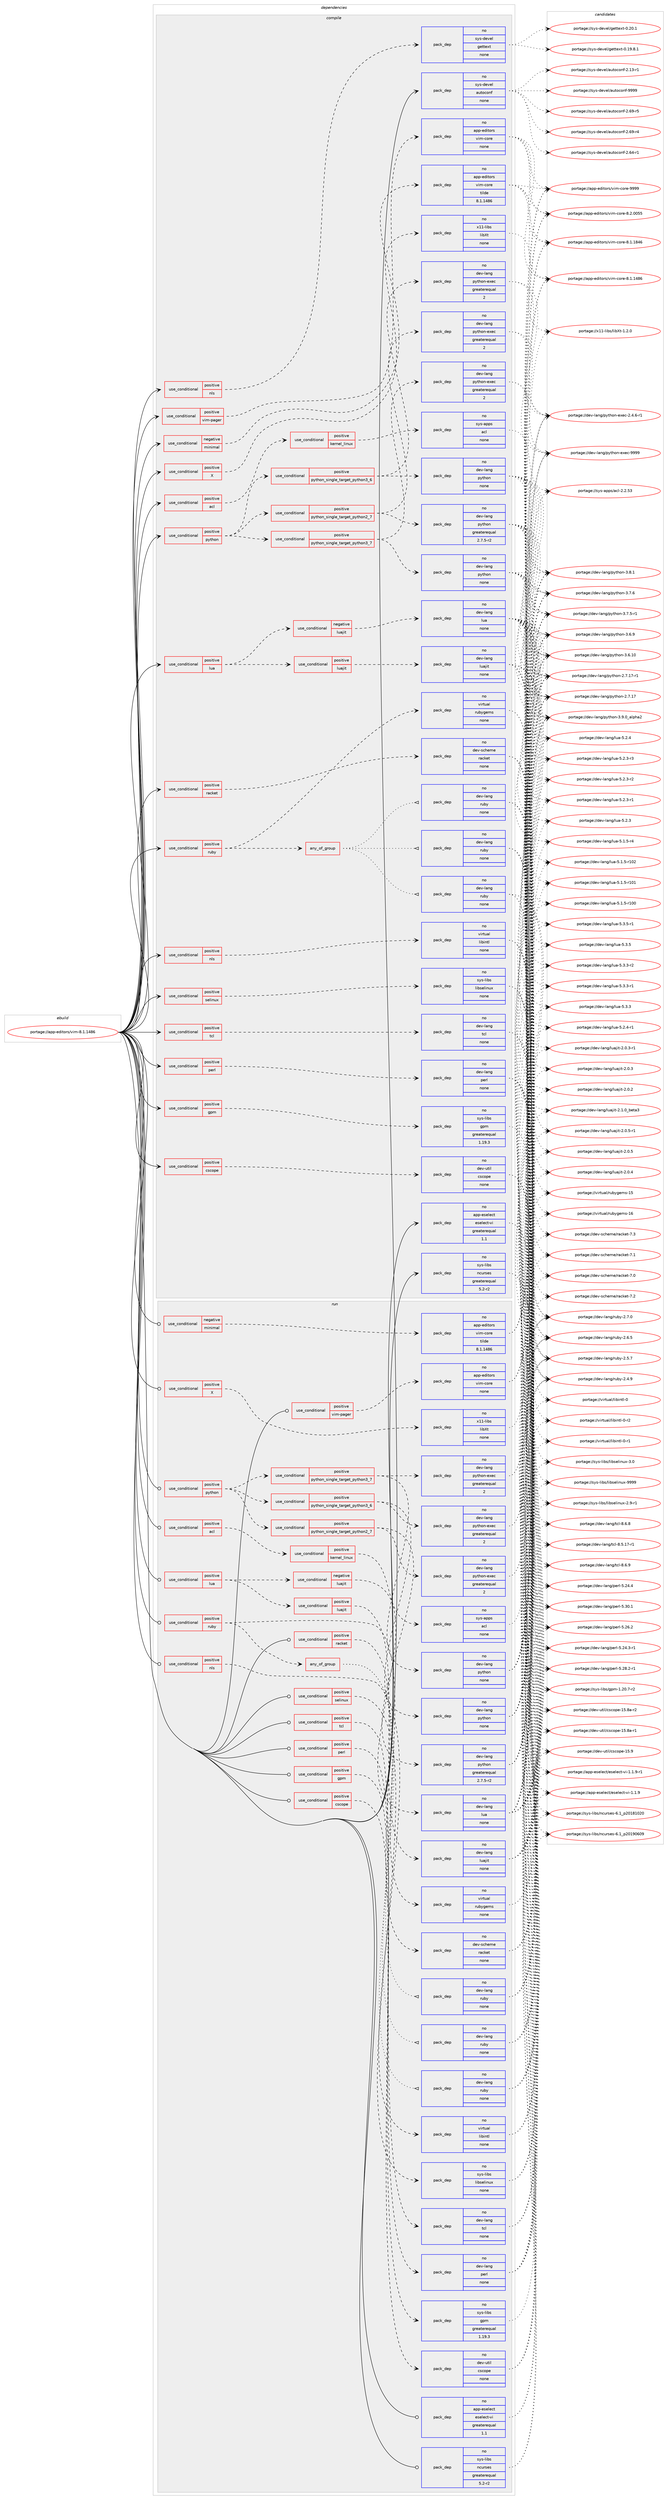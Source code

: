 digraph prolog {

# *************
# Graph options
# *************

newrank=true;
concentrate=true;
compound=true;
graph [rankdir=LR,fontname=Helvetica,fontsize=10,ranksep=1.5];#, ranksep=2.5, nodesep=0.2];
edge  [arrowhead=vee];
node  [fontname=Helvetica,fontsize=10];

# **********
# The ebuild
# **********

subgraph cluster_leftcol {
color=gray;
label=<<i>ebuild</i>>;
id [label="portage://app-editors/vim-8.1.1486", color=red, width=4, href="../app-editors/vim-8.1.1486.svg"];
}

# ****************
# The dependencies
# ****************

subgraph cluster_midcol {
color=gray;
label=<<i>dependencies</i>>;
subgraph cluster_compile {
fillcolor="#eeeeee";
style=filled;
label=<<i>compile</i>>;
subgraph cond149593 {
dependency635127 [label=<<TABLE BORDER="0" CELLBORDER="1" CELLSPACING="0" CELLPADDING="4"><TR><TD ROWSPAN="3" CELLPADDING="10">use_conditional</TD></TR><TR><TD>negative</TD></TR><TR><TD>minimal</TD></TR></TABLE>>, shape=none, color=red];
subgraph pack477109 {
dependency635128 [label=<<TABLE BORDER="0" CELLBORDER="1" CELLSPACING="0" CELLPADDING="4" WIDTH="220"><TR><TD ROWSPAN="6" CELLPADDING="30">pack_dep</TD></TR><TR><TD WIDTH="110">no</TD></TR><TR><TD>app-editors</TD></TR><TR><TD>vim-core</TD></TR><TR><TD>tilde</TD></TR><TR><TD>8.1.1486</TD></TR></TABLE>>, shape=none, color=blue];
}
dependency635127:e -> dependency635128:w [weight=20,style="dashed",arrowhead="vee"];
}
id:e -> dependency635127:w [weight=20,style="solid",arrowhead="vee"];
subgraph cond149594 {
dependency635129 [label=<<TABLE BORDER="0" CELLBORDER="1" CELLSPACING="0" CELLPADDING="4"><TR><TD ROWSPAN="3" CELLPADDING="10">use_conditional</TD></TR><TR><TD>positive</TD></TR><TR><TD>X</TD></TR></TABLE>>, shape=none, color=red];
subgraph pack477110 {
dependency635130 [label=<<TABLE BORDER="0" CELLBORDER="1" CELLSPACING="0" CELLPADDING="4" WIDTH="220"><TR><TD ROWSPAN="6" CELLPADDING="30">pack_dep</TD></TR><TR><TD WIDTH="110">no</TD></TR><TR><TD>x11-libs</TD></TR><TR><TD>libXt</TD></TR><TR><TD>none</TD></TR><TR><TD></TD></TR></TABLE>>, shape=none, color=blue];
}
dependency635129:e -> dependency635130:w [weight=20,style="dashed",arrowhead="vee"];
}
id:e -> dependency635129:w [weight=20,style="solid",arrowhead="vee"];
subgraph cond149595 {
dependency635131 [label=<<TABLE BORDER="0" CELLBORDER="1" CELLSPACING="0" CELLPADDING="4"><TR><TD ROWSPAN="3" CELLPADDING="10">use_conditional</TD></TR><TR><TD>positive</TD></TR><TR><TD>acl</TD></TR></TABLE>>, shape=none, color=red];
subgraph cond149596 {
dependency635132 [label=<<TABLE BORDER="0" CELLBORDER="1" CELLSPACING="0" CELLPADDING="4"><TR><TD ROWSPAN="3" CELLPADDING="10">use_conditional</TD></TR><TR><TD>positive</TD></TR><TR><TD>kernel_linux</TD></TR></TABLE>>, shape=none, color=red];
subgraph pack477111 {
dependency635133 [label=<<TABLE BORDER="0" CELLBORDER="1" CELLSPACING="0" CELLPADDING="4" WIDTH="220"><TR><TD ROWSPAN="6" CELLPADDING="30">pack_dep</TD></TR><TR><TD WIDTH="110">no</TD></TR><TR><TD>sys-apps</TD></TR><TR><TD>acl</TD></TR><TR><TD>none</TD></TR><TR><TD></TD></TR></TABLE>>, shape=none, color=blue];
}
dependency635132:e -> dependency635133:w [weight=20,style="dashed",arrowhead="vee"];
}
dependency635131:e -> dependency635132:w [weight=20,style="dashed",arrowhead="vee"];
}
id:e -> dependency635131:w [weight=20,style="solid",arrowhead="vee"];
subgraph cond149597 {
dependency635134 [label=<<TABLE BORDER="0" CELLBORDER="1" CELLSPACING="0" CELLPADDING="4"><TR><TD ROWSPAN="3" CELLPADDING="10">use_conditional</TD></TR><TR><TD>positive</TD></TR><TR><TD>cscope</TD></TR></TABLE>>, shape=none, color=red];
subgraph pack477112 {
dependency635135 [label=<<TABLE BORDER="0" CELLBORDER="1" CELLSPACING="0" CELLPADDING="4" WIDTH="220"><TR><TD ROWSPAN="6" CELLPADDING="30">pack_dep</TD></TR><TR><TD WIDTH="110">no</TD></TR><TR><TD>dev-util</TD></TR><TR><TD>cscope</TD></TR><TR><TD>none</TD></TR><TR><TD></TD></TR></TABLE>>, shape=none, color=blue];
}
dependency635134:e -> dependency635135:w [weight=20,style="dashed",arrowhead="vee"];
}
id:e -> dependency635134:w [weight=20,style="solid",arrowhead="vee"];
subgraph cond149598 {
dependency635136 [label=<<TABLE BORDER="0" CELLBORDER="1" CELLSPACING="0" CELLPADDING="4"><TR><TD ROWSPAN="3" CELLPADDING="10">use_conditional</TD></TR><TR><TD>positive</TD></TR><TR><TD>gpm</TD></TR></TABLE>>, shape=none, color=red];
subgraph pack477113 {
dependency635137 [label=<<TABLE BORDER="0" CELLBORDER="1" CELLSPACING="0" CELLPADDING="4" WIDTH="220"><TR><TD ROWSPAN="6" CELLPADDING="30">pack_dep</TD></TR><TR><TD WIDTH="110">no</TD></TR><TR><TD>sys-libs</TD></TR><TR><TD>gpm</TD></TR><TR><TD>greaterequal</TD></TR><TR><TD>1.19.3</TD></TR></TABLE>>, shape=none, color=blue];
}
dependency635136:e -> dependency635137:w [weight=20,style="dashed",arrowhead="vee"];
}
id:e -> dependency635136:w [weight=20,style="solid",arrowhead="vee"];
subgraph cond149599 {
dependency635138 [label=<<TABLE BORDER="0" CELLBORDER="1" CELLSPACING="0" CELLPADDING="4"><TR><TD ROWSPAN="3" CELLPADDING="10">use_conditional</TD></TR><TR><TD>positive</TD></TR><TR><TD>lua</TD></TR></TABLE>>, shape=none, color=red];
subgraph cond149600 {
dependency635139 [label=<<TABLE BORDER="0" CELLBORDER="1" CELLSPACING="0" CELLPADDING="4"><TR><TD ROWSPAN="3" CELLPADDING="10">use_conditional</TD></TR><TR><TD>positive</TD></TR><TR><TD>luajit</TD></TR></TABLE>>, shape=none, color=red];
subgraph pack477114 {
dependency635140 [label=<<TABLE BORDER="0" CELLBORDER="1" CELLSPACING="0" CELLPADDING="4" WIDTH="220"><TR><TD ROWSPAN="6" CELLPADDING="30">pack_dep</TD></TR><TR><TD WIDTH="110">no</TD></TR><TR><TD>dev-lang</TD></TR><TR><TD>luajit</TD></TR><TR><TD>none</TD></TR><TR><TD></TD></TR></TABLE>>, shape=none, color=blue];
}
dependency635139:e -> dependency635140:w [weight=20,style="dashed",arrowhead="vee"];
}
dependency635138:e -> dependency635139:w [weight=20,style="dashed",arrowhead="vee"];
subgraph cond149601 {
dependency635141 [label=<<TABLE BORDER="0" CELLBORDER="1" CELLSPACING="0" CELLPADDING="4"><TR><TD ROWSPAN="3" CELLPADDING="10">use_conditional</TD></TR><TR><TD>negative</TD></TR><TR><TD>luajit</TD></TR></TABLE>>, shape=none, color=red];
subgraph pack477115 {
dependency635142 [label=<<TABLE BORDER="0" CELLBORDER="1" CELLSPACING="0" CELLPADDING="4" WIDTH="220"><TR><TD ROWSPAN="6" CELLPADDING="30">pack_dep</TD></TR><TR><TD WIDTH="110">no</TD></TR><TR><TD>dev-lang</TD></TR><TR><TD>lua</TD></TR><TR><TD>none</TD></TR><TR><TD></TD></TR></TABLE>>, shape=none, color=blue];
}
dependency635141:e -> dependency635142:w [weight=20,style="dashed",arrowhead="vee"];
}
dependency635138:e -> dependency635141:w [weight=20,style="dashed",arrowhead="vee"];
}
id:e -> dependency635138:w [weight=20,style="solid",arrowhead="vee"];
subgraph cond149602 {
dependency635143 [label=<<TABLE BORDER="0" CELLBORDER="1" CELLSPACING="0" CELLPADDING="4"><TR><TD ROWSPAN="3" CELLPADDING="10">use_conditional</TD></TR><TR><TD>positive</TD></TR><TR><TD>nls</TD></TR></TABLE>>, shape=none, color=red];
subgraph pack477116 {
dependency635144 [label=<<TABLE BORDER="0" CELLBORDER="1" CELLSPACING="0" CELLPADDING="4" WIDTH="220"><TR><TD ROWSPAN="6" CELLPADDING="30">pack_dep</TD></TR><TR><TD WIDTH="110">no</TD></TR><TR><TD>sys-devel</TD></TR><TR><TD>gettext</TD></TR><TR><TD>none</TD></TR><TR><TD></TD></TR></TABLE>>, shape=none, color=blue];
}
dependency635143:e -> dependency635144:w [weight=20,style="dashed",arrowhead="vee"];
}
id:e -> dependency635143:w [weight=20,style="solid",arrowhead="vee"];
subgraph cond149603 {
dependency635145 [label=<<TABLE BORDER="0" CELLBORDER="1" CELLSPACING="0" CELLPADDING="4"><TR><TD ROWSPAN="3" CELLPADDING="10">use_conditional</TD></TR><TR><TD>positive</TD></TR><TR><TD>nls</TD></TR></TABLE>>, shape=none, color=red];
subgraph pack477117 {
dependency635146 [label=<<TABLE BORDER="0" CELLBORDER="1" CELLSPACING="0" CELLPADDING="4" WIDTH="220"><TR><TD ROWSPAN="6" CELLPADDING="30">pack_dep</TD></TR><TR><TD WIDTH="110">no</TD></TR><TR><TD>virtual</TD></TR><TR><TD>libintl</TD></TR><TR><TD>none</TD></TR><TR><TD></TD></TR></TABLE>>, shape=none, color=blue];
}
dependency635145:e -> dependency635146:w [weight=20,style="dashed",arrowhead="vee"];
}
id:e -> dependency635145:w [weight=20,style="solid",arrowhead="vee"];
subgraph cond149604 {
dependency635147 [label=<<TABLE BORDER="0" CELLBORDER="1" CELLSPACING="0" CELLPADDING="4"><TR><TD ROWSPAN="3" CELLPADDING="10">use_conditional</TD></TR><TR><TD>positive</TD></TR><TR><TD>perl</TD></TR></TABLE>>, shape=none, color=red];
subgraph pack477118 {
dependency635148 [label=<<TABLE BORDER="0" CELLBORDER="1" CELLSPACING="0" CELLPADDING="4" WIDTH="220"><TR><TD ROWSPAN="6" CELLPADDING="30">pack_dep</TD></TR><TR><TD WIDTH="110">no</TD></TR><TR><TD>dev-lang</TD></TR><TR><TD>perl</TD></TR><TR><TD>none</TD></TR><TR><TD></TD></TR></TABLE>>, shape=none, color=blue];
}
dependency635147:e -> dependency635148:w [weight=20,style="dashed",arrowhead="vee"];
}
id:e -> dependency635147:w [weight=20,style="solid",arrowhead="vee"];
subgraph cond149605 {
dependency635149 [label=<<TABLE BORDER="0" CELLBORDER="1" CELLSPACING="0" CELLPADDING="4"><TR><TD ROWSPAN="3" CELLPADDING="10">use_conditional</TD></TR><TR><TD>positive</TD></TR><TR><TD>python</TD></TR></TABLE>>, shape=none, color=red];
subgraph cond149606 {
dependency635150 [label=<<TABLE BORDER="0" CELLBORDER="1" CELLSPACING="0" CELLPADDING="4"><TR><TD ROWSPAN="3" CELLPADDING="10">use_conditional</TD></TR><TR><TD>positive</TD></TR><TR><TD>python_single_target_python2_7</TD></TR></TABLE>>, shape=none, color=red];
subgraph pack477119 {
dependency635151 [label=<<TABLE BORDER="0" CELLBORDER="1" CELLSPACING="0" CELLPADDING="4" WIDTH="220"><TR><TD ROWSPAN="6" CELLPADDING="30">pack_dep</TD></TR><TR><TD WIDTH="110">no</TD></TR><TR><TD>dev-lang</TD></TR><TR><TD>python</TD></TR><TR><TD>greaterequal</TD></TR><TR><TD>2.7.5-r2</TD></TR></TABLE>>, shape=none, color=blue];
}
dependency635150:e -> dependency635151:w [weight=20,style="dashed",arrowhead="vee"];
subgraph pack477120 {
dependency635152 [label=<<TABLE BORDER="0" CELLBORDER="1" CELLSPACING="0" CELLPADDING="4" WIDTH="220"><TR><TD ROWSPAN="6" CELLPADDING="30">pack_dep</TD></TR><TR><TD WIDTH="110">no</TD></TR><TR><TD>dev-lang</TD></TR><TR><TD>python-exec</TD></TR><TR><TD>greaterequal</TD></TR><TR><TD>2</TD></TR></TABLE>>, shape=none, color=blue];
}
dependency635150:e -> dependency635152:w [weight=20,style="dashed",arrowhead="vee"];
}
dependency635149:e -> dependency635150:w [weight=20,style="dashed",arrowhead="vee"];
subgraph cond149607 {
dependency635153 [label=<<TABLE BORDER="0" CELLBORDER="1" CELLSPACING="0" CELLPADDING="4"><TR><TD ROWSPAN="3" CELLPADDING="10">use_conditional</TD></TR><TR><TD>positive</TD></TR><TR><TD>python_single_target_python3_6</TD></TR></TABLE>>, shape=none, color=red];
subgraph pack477121 {
dependency635154 [label=<<TABLE BORDER="0" CELLBORDER="1" CELLSPACING="0" CELLPADDING="4" WIDTH="220"><TR><TD ROWSPAN="6" CELLPADDING="30">pack_dep</TD></TR><TR><TD WIDTH="110">no</TD></TR><TR><TD>dev-lang</TD></TR><TR><TD>python</TD></TR><TR><TD>none</TD></TR><TR><TD></TD></TR></TABLE>>, shape=none, color=blue];
}
dependency635153:e -> dependency635154:w [weight=20,style="dashed",arrowhead="vee"];
subgraph pack477122 {
dependency635155 [label=<<TABLE BORDER="0" CELLBORDER="1" CELLSPACING="0" CELLPADDING="4" WIDTH="220"><TR><TD ROWSPAN="6" CELLPADDING="30">pack_dep</TD></TR><TR><TD WIDTH="110">no</TD></TR><TR><TD>dev-lang</TD></TR><TR><TD>python-exec</TD></TR><TR><TD>greaterequal</TD></TR><TR><TD>2</TD></TR></TABLE>>, shape=none, color=blue];
}
dependency635153:e -> dependency635155:w [weight=20,style="dashed",arrowhead="vee"];
}
dependency635149:e -> dependency635153:w [weight=20,style="dashed",arrowhead="vee"];
subgraph cond149608 {
dependency635156 [label=<<TABLE BORDER="0" CELLBORDER="1" CELLSPACING="0" CELLPADDING="4"><TR><TD ROWSPAN="3" CELLPADDING="10">use_conditional</TD></TR><TR><TD>positive</TD></TR><TR><TD>python_single_target_python3_7</TD></TR></TABLE>>, shape=none, color=red];
subgraph pack477123 {
dependency635157 [label=<<TABLE BORDER="0" CELLBORDER="1" CELLSPACING="0" CELLPADDING="4" WIDTH="220"><TR><TD ROWSPAN="6" CELLPADDING="30">pack_dep</TD></TR><TR><TD WIDTH="110">no</TD></TR><TR><TD>dev-lang</TD></TR><TR><TD>python</TD></TR><TR><TD>none</TD></TR><TR><TD></TD></TR></TABLE>>, shape=none, color=blue];
}
dependency635156:e -> dependency635157:w [weight=20,style="dashed",arrowhead="vee"];
subgraph pack477124 {
dependency635158 [label=<<TABLE BORDER="0" CELLBORDER="1" CELLSPACING="0" CELLPADDING="4" WIDTH="220"><TR><TD ROWSPAN="6" CELLPADDING="30">pack_dep</TD></TR><TR><TD WIDTH="110">no</TD></TR><TR><TD>dev-lang</TD></TR><TR><TD>python-exec</TD></TR><TR><TD>greaterequal</TD></TR><TR><TD>2</TD></TR></TABLE>>, shape=none, color=blue];
}
dependency635156:e -> dependency635158:w [weight=20,style="dashed",arrowhead="vee"];
}
dependency635149:e -> dependency635156:w [weight=20,style="dashed",arrowhead="vee"];
}
id:e -> dependency635149:w [weight=20,style="solid",arrowhead="vee"];
subgraph cond149609 {
dependency635159 [label=<<TABLE BORDER="0" CELLBORDER="1" CELLSPACING="0" CELLPADDING="4"><TR><TD ROWSPAN="3" CELLPADDING="10">use_conditional</TD></TR><TR><TD>positive</TD></TR><TR><TD>racket</TD></TR></TABLE>>, shape=none, color=red];
subgraph pack477125 {
dependency635160 [label=<<TABLE BORDER="0" CELLBORDER="1" CELLSPACING="0" CELLPADDING="4" WIDTH="220"><TR><TD ROWSPAN="6" CELLPADDING="30">pack_dep</TD></TR><TR><TD WIDTH="110">no</TD></TR><TR><TD>dev-scheme</TD></TR><TR><TD>racket</TD></TR><TR><TD>none</TD></TR><TR><TD></TD></TR></TABLE>>, shape=none, color=blue];
}
dependency635159:e -> dependency635160:w [weight=20,style="dashed",arrowhead="vee"];
}
id:e -> dependency635159:w [weight=20,style="solid",arrowhead="vee"];
subgraph cond149610 {
dependency635161 [label=<<TABLE BORDER="0" CELLBORDER="1" CELLSPACING="0" CELLPADDING="4"><TR><TD ROWSPAN="3" CELLPADDING="10">use_conditional</TD></TR><TR><TD>positive</TD></TR><TR><TD>ruby</TD></TR></TABLE>>, shape=none, color=red];
subgraph any8136 {
dependency635162 [label=<<TABLE BORDER="0" CELLBORDER="1" CELLSPACING="0" CELLPADDING="4"><TR><TD CELLPADDING="10">any_of_group</TD></TR></TABLE>>, shape=none, color=red];subgraph pack477126 {
dependency635163 [label=<<TABLE BORDER="0" CELLBORDER="1" CELLSPACING="0" CELLPADDING="4" WIDTH="220"><TR><TD ROWSPAN="6" CELLPADDING="30">pack_dep</TD></TR><TR><TD WIDTH="110">no</TD></TR><TR><TD>dev-lang</TD></TR><TR><TD>ruby</TD></TR><TR><TD>none</TD></TR><TR><TD></TD></TR></TABLE>>, shape=none, color=blue];
}
dependency635162:e -> dependency635163:w [weight=20,style="dotted",arrowhead="oinv"];
subgraph pack477127 {
dependency635164 [label=<<TABLE BORDER="0" CELLBORDER="1" CELLSPACING="0" CELLPADDING="4" WIDTH="220"><TR><TD ROWSPAN="6" CELLPADDING="30">pack_dep</TD></TR><TR><TD WIDTH="110">no</TD></TR><TR><TD>dev-lang</TD></TR><TR><TD>ruby</TD></TR><TR><TD>none</TD></TR><TR><TD></TD></TR></TABLE>>, shape=none, color=blue];
}
dependency635162:e -> dependency635164:w [weight=20,style="dotted",arrowhead="oinv"];
subgraph pack477128 {
dependency635165 [label=<<TABLE BORDER="0" CELLBORDER="1" CELLSPACING="0" CELLPADDING="4" WIDTH="220"><TR><TD ROWSPAN="6" CELLPADDING="30">pack_dep</TD></TR><TR><TD WIDTH="110">no</TD></TR><TR><TD>dev-lang</TD></TR><TR><TD>ruby</TD></TR><TR><TD>none</TD></TR><TR><TD></TD></TR></TABLE>>, shape=none, color=blue];
}
dependency635162:e -> dependency635165:w [weight=20,style="dotted",arrowhead="oinv"];
}
dependency635161:e -> dependency635162:w [weight=20,style="dashed",arrowhead="vee"];
subgraph pack477129 {
dependency635166 [label=<<TABLE BORDER="0" CELLBORDER="1" CELLSPACING="0" CELLPADDING="4" WIDTH="220"><TR><TD ROWSPAN="6" CELLPADDING="30">pack_dep</TD></TR><TR><TD WIDTH="110">no</TD></TR><TR><TD>virtual</TD></TR><TR><TD>rubygems</TD></TR><TR><TD>none</TD></TR><TR><TD></TD></TR></TABLE>>, shape=none, color=blue];
}
dependency635161:e -> dependency635166:w [weight=20,style="dashed",arrowhead="vee"];
}
id:e -> dependency635161:w [weight=20,style="solid",arrowhead="vee"];
subgraph cond149611 {
dependency635167 [label=<<TABLE BORDER="0" CELLBORDER="1" CELLSPACING="0" CELLPADDING="4"><TR><TD ROWSPAN="3" CELLPADDING="10">use_conditional</TD></TR><TR><TD>positive</TD></TR><TR><TD>selinux</TD></TR></TABLE>>, shape=none, color=red];
subgraph pack477130 {
dependency635168 [label=<<TABLE BORDER="0" CELLBORDER="1" CELLSPACING="0" CELLPADDING="4" WIDTH="220"><TR><TD ROWSPAN="6" CELLPADDING="30">pack_dep</TD></TR><TR><TD WIDTH="110">no</TD></TR><TR><TD>sys-libs</TD></TR><TR><TD>libselinux</TD></TR><TR><TD>none</TD></TR><TR><TD></TD></TR></TABLE>>, shape=none, color=blue];
}
dependency635167:e -> dependency635168:w [weight=20,style="dashed",arrowhead="vee"];
}
id:e -> dependency635167:w [weight=20,style="solid",arrowhead="vee"];
subgraph cond149612 {
dependency635169 [label=<<TABLE BORDER="0" CELLBORDER="1" CELLSPACING="0" CELLPADDING="4"><TR><TD ROWSPAN="3" CELLPADDING="10">use_conditional</TD></TR><TR><TD>positive</TD></TR><TR><TD>tcl</TD></TR></TABLE>>, shape=none, color=red];
subgraph pack477131 {
dependency635170 [label=<<TABLE BORDER="0" CELLBORDER="1" CELLSPACING="0" CELLPADDING="4" WIDTH="220"><TR><TD ROWSPAN="6" CELLPADDING="30">pack_dep</TD></TR><TR><TD WIDTH="110">no</TD></TR><TR><TD>dev-lang</TD></TR><TR><TD>tcl</TD></TR><TR><TD>none</TD></TR><TR><TD></TD></TR></TABLE>>, shape=none, color=blue];
}
dependency635169:e -> dependency635170:w [weight=20,style="dashed",arrowhead="vee"];
}
id:e -> dependency635169:w [weight=20,style="solid",arrowhead="vee"];
subgraph cond149613 {
dependency635171 [label=<<TABLE BORDER="0" CELLBORDER="1" CELLSPACING="0" CELLPADDING="4"><TR><TD ROWSPAN="3" CELLPADDING="10">use_conditional</TD></TR><TR><TD>positive</TD></TR><TR><TD>vim-pager</TD></TR></TABLE>>, shape=none, color=red];
subgraph pack477132 {
dependency635172 [label=<<TABLE BORDER="0" CELLBORDER="1" CELLSPACING="0" CELLPADDING="4" WIDTH="220"><TR><TD ROWSPAN="6" CELLPADDING="30">pack_dep</TD></TR><TR><TD WIDTH="110">no</TD></TR><TR><TD>app-editors</TD></TR><TR><TD>vim-core</TD></TR><TR><TD>none</TD></TR><TR><TD></TD></TR></TABLE>>, shape=none, color=blue];
}
dependency635171:e -> dependency635172:w [weight=20,style="dashed",arrowhead="vee"];
}
id:e -> dependency635171:w [weight=20,style="solid",arrowhead="vee"];
subgraph pack477133 {
dependency635173 [label=<<TABLE BORDER="0" CELLBORDER="1" CELLSPACING="0" CELLPADDING="4" WIDTH="220"><TR><TD ROWSPAN="6" CELLPADDING="30">pack_dep</TD></TR><TR><TD WIDTH="110">no</TD></TR><TR><TD>app-eselect</TD></TR><TR><TD>eselect-vi</TD></TR><TR><TD>greaterequal</TD></TR><TR><TD>1.1</TD></TR></TABLE>>, shape=none, color=blue];
}
id:e -> dependency635173:w [weight=20,style="solid",arrowhead="vee"];
subgraph pack477134 {
dependency635174 [label=<<TABLE BORDER="0" CELLBORDER="1" CELLSPACING="0" CELLPADDING="4" WIDTH="220"><TR><TD ROWSPAN="6" CELLPADDING="30">pack_dep</TD></TR><TR><TD WIDTH="110">no</TD></TR><TR><TD>sys-devel</TD></TR><TR><TD>autoconf</TD></TR><TR><TD>none</TD></TR><TR><TD></TD></TR></TABLE>>, shape=none, color=blue];
}
id:e -> dependency635174:w [weight=20,style="solid",arrowhead="vee"];
subgraph pack477135 {
dependency635175 [label=<<TABLE BORDER="0" CELLBORDER="1" CELLSPACING="0" CELLPADDING="4" WIDTH="220"><TR><TD ROWSPAN="6" CELLPADDING="30">pack_dep</TD></TR><TR><TD WIDTH="110">no</TD></TR><TR><TD>sys-libs</TD></TR><TR><TD>ncurses</TD></TR><TR><TD>greaterequal</TD></TR><TR><TD>5.2-r2</TD></TR></TABLE>>, shape=none, color=blue];
}
id:e -> dependency635175:w [weight=20,style="solid",arrowhead="vee"];
}
subgraph cluster_compileandrun {
fillcolor="#eeeeee";
style=filled;
label=<<i>compile and run</i>>;
}
subgraph cluster_run {
fillcolor="#eeeeee";
style=filled;
label=<<i>run</i>>;
subgraph cond149614 {
dependency635176 [label=<<TABLE BORDER="0" CELLBORDER="1" CELLSPACING="0" CELLPADDING="4"><TR><TD ROWSPAN="3" CELLPADDING="10">use_conditional</TD></TR><TR><TD>negative</TD></TR><TR><TD>minimal</TD></TR></TABLE>>, shape=none, color=red];
subgraph pack477136 {
dependency635177 [label=<<TABLE BORDER="0" CELLBORDER="1" CELLSPACING="0" CELLPADDING="4" WIDTH="220"><TR><TD ROWSPAN="6" CELLPADDING="30">pack_dep</TD></TR><TR><TD WIDTH="110">no</TD></TR><TR><TD>app-editors</TD></TR><TR><TD>vim-core</TD></TR><TR><TD>tilde</TD></TR><TR><TD>8.1.1486</TD></TR></TABLE>>, shape=none, color=blue];
}
dependency635176:e -> dependency635177:w [weight=20,style="dashed",arrowhead="vee"];
}
id:e -> dependency635176:w [weight=20,style="solid",arrowhead="odot"];
subgraph cond149615 {
dependency635178 [label=<<TABLE BORDER="0" CELLBORDER="1" CELLSPACING="0" CELLPADDING="4"><TR><TD ROWSPAN="3" CELLPADDING="10">use_conditional</TD></TR><TR><TD>positive</TD></TR><TR><TD>X</TD></TR></TABLE>>, shape=none, color=red];
subgraph pack477137 {
dependency635179 [label=<<TABLE BORDER="0" CELLBORDER="1" CELLSPACING="0" CELLPADDING="4" WIDTH="220"><TR><TD ROWSPAN="6" CELLPADDING="30">pack_dep</TD></TR><TR><TD WIDTH="110">no</TD></TR><TR><TD>x11-libs</TD></TR><TR><TD>libXt</TD></TR><TR><TD>none</TD></TR><TR><TD></TD></TR></TABLE>>, shape=none, color=blue];
}
dependency635178:e -> dependency635179:w [weight=20,style="dashed",arrowhead="vee"];
}
id:e -> dependency635178:w [weight=20,style="solid",arrowhead="odot"];
subgraph cond149616 {
dependency635180 [label=<<TABLE BORDER="0" CELLBORDER="1" CELLSPACING="0" CELLPADDING="4"><TR><TD ROWSPAN="3" CELLPADDING="10">use_conditional</TD></TR><TR><TD>positive</TD></TR><TR><TD>acl</TD></TR></TABLE>>, shape=none, color=red];
subgraph cond149617 {
dependency635181 [label=<<TABLE BORDER="0" CELLBORDER="1" CELLSPACING="0" CELLPADDING="4"><TR><TD ROWSPAN="3" CELLPADDING="10">use_conditional</TD></TR><TR><TD>positive</TD></TR><TR><TD>kernel_linux</TD></TR></TABLE>>, shape=none, color=red];
subgraph pack477138 {
dependency635182 [label=<<TABLE BORDER="0" CELLBORDER="1" CELLSPACING="0" CELLPADDING="4" WIDTH="220"><TR><TD ROWSPAN="6" CELLPADDING="30">pack_dep</TD></TR><TR><TD WIDTH="110">no</TD></TR><TR><TD>sys-apps</TD></TR><TR><TD>acl</TD></TR><TR><TD>none</TD></TR><TR><TD></TD></TR></TABLE>>, shape=none, color=blue];
}
dependency635181:e -> dependency635182:w [weight=20,style="dashed",arrowhead="vee"];
}
dependency635180:e -> dependency635181:w [weight=20,style="dashed",arrowhead="vee"];
}
id:e -> dependency635180:w [weight=20,style="solid",arrowhead="odot"];
subgraph cond149618 {
dependency635183 [label=<<TABLE BORDER="0" CELLBORDER="1" CELLSPACING="0" CELLPADDING="4"><TR><TD ROWSPAN="3" CELLPADDING="10">use_conditional</TD></TR><TR><TD>positive</TD></TR><TR><TD>cscope</TD></TR></TABLE>>, shape=none, color=red];
subgraph pack477139 {
dependency635184 [label=<<TABLE BORDER="0" CELLBORDER="1" CELLSPACING="0" CELLPADDING="4" WIDTH="220"><TR><TD ROWSPAN="6" CELLPADDING="30">pack_dep</TD></TR><TR><TD WIDTH="110">no</TD></TR><TR><TD>dev-util</TD></TR><TR><TD>cscope</TD></TR><TR><TD>none</TD></TR><TR><TD></TD></TR></TABLE>>, shape=none, color=blue];
}
dependency635183:e -> dependency635184:w [weight=20,style="dashed",arrowhead="vee"];
}
id:e -> dependency635183:w [weight=20,style="solid",arrowhead="odot"];
subgraph cond149619 {
dependency635185 [label=<<TABLE BORDER="0" CELLBORDER="1" CELLSPACING="0" CELLPADDING="4"><TR><TD ROWSPAN="3" CELLPADDING="10">use_conditional</TD></TR><TR><TD>positive</TD></TR><TR><TD>gpm</TD></TR></TABLE>>, shape=none, color=red];
subgraph pack477140 {
dependency635186 [label=<<TABLE BORDER="0" CELLBORDER="1" CELLSPACING="0" CELLPADDING="4" WIDTH="220"><TR><TD ROWSPAN="6" CELLPADDING="30">pack_dep</TD></TR><TR><TD WIDTH="110">no</TD></TR><TR><TD>sys-libs</TD></TR><TR><TD>gpm</TD></TR><TR><TD>greaterequal</TD></TR><TR><TD>1.19.3</TD></TR></TABLE>>, shape=none, color=blue];
}
dependency635185:e -> dependency635186:w [weight=20,style="dashed",arrowhead="vee"];
}
id:e -> dependency635185:w [weight=20,style="solid",arrowhead="odot"];
subgraph cond149620 {
dependency635187 [label=<<TABLE BORDER="0" CELLBORDER="1" CELLSPACING="0" CELLPADDING="4"><TR><TD ROWSPAN="3" CELLPADDING="10">use_conditional</TD></TR><TR><TD>positive</TD></TR><TR><TD>lua</TD></TR></TABLE>>, shape=none, color=red];
subgraph cond149621 {
dependency635188 [label=<<TABLE BORDER="0" CELLBORDER="1" CELLSPACING="0" CELLPADDING="4"><TR><TD ROWSPAN="3" CELLPADDING="10">use_conditional</TD></TR><TR><TD>positive</TD></TR><TR><TD>luajit</TD></TR></TABLE>>, shape=none, color=red];
subgraph pack477141 {
dependency635189 [label=<<TABLE BORDER="0" CELLBORDER="1" CELLSPACING="0" CELLPADDING="4" WIDTH="220"><TR><TD ROWSPAN="6" CELLPADDING="30">pack_dep</TD></TR><TR><TD WIDTH="110">no</TD></TR><TR><TD>dev-lang</TD></TR><TR><TD>luajit</TD></TR><TR><TD>none</TD></TR><TR><TD></TD></TR></TABLE>>, shape=none, color=blue];
}
dependency635188:e -> dependency635189:w [weight=20,style="dashed",arrowhead="vee"];
}
dependency635187:e -> dependency635188:w [weight=20,style="dashed",arrowhead="vee"];
subgraph cond149622 {
dependency635190 [label=<<TABLE BORDER="0" CELLBORDER="1" CELLSPACING="0" CELLPADDING="4"><TR><TD ROWSPAN="3" CELLPADDING="10">use_conditional</TD></TR><TR><TD>negative</TD></TR><TR><TD>luajit</TD></TR></TABLE>>, shape=none, color=red];
subgraph pack477142 {
dependency635191 [label=<<TABLE BORDER="0" CELLBORDER="1" CELLSPACING="0" CELLPADDING="4" WIDTH="220"><TR><TD ROWSPAN="6" CELLPADDING="30">pack_dep</TD></TR><TR><TD WIDTH="110">no</TD></TR><TR><TD>dev-lang</TD></TR><TR><TD>lua</TD></TR><TR><TD>none</TD></TR><TR><TD></TD></TR></TABLE>>, shape=none, color=blue];
}
dependency635190:e -> dependency635191:w [weight=20,style="dashed",arrowhead="vee"];
}
dependency635187:e -> dependency635190:w [weight=20,style="dashed",arrowhead="vee"];
}
id:e -> dependency635187:w [weight=20,style="solid",arrowhead="odot"];
subgraph cond149623 {
dependency635192 [label=<<TABLE BORDER="0" CELLBORDER="1" CELLSPACING="0" CELLPADDING="4"><TR><TD ROWSPAN="3" CELLPADDING="10">use_conditional</TD></TR><TR><TD>positive</TD></TR><TR><TD>nls</TD></TR></TABLE>>, shape=none, color=red];
subgraph pack477143 {
dependency635193 [label=<<TABLE BORDER="0" CELLBORDER="1" CELLSPACING="0" CELLPADDING="4" WIDTH="220"><TR><TD ROWSPAN="6" CELLPADDING="30">pack_dep</TD></TR><TR><TD WIDTH="110">no</TD></TR><TR><TD>virtual</TD></TR><TR><TD>libintl</TD></TR><TR><TD>none</TD></TR><TR><TD></TD></TR></TABLE>>, shape=none, color=blue];
}
dependency635192:e -> dependency635193:w [weight=20,style="dashed",arrowhead="vee"];
}
id:e -> dependency635192:w [weight=20,style="solid",arrowhead="odot"];
subgraph cond149624 {
dependency635194 [label=<<TABLE BORDER="0" CELLBORDER="1" CELLSPACING="0" CELLPADDING="4"><TR><TD ROWSPAN="3" CELLPADDING="10">use_conditional</TD></TR><TR><TD>positive</TD></TR><TR><TD>perl</TD></TR></TABLE>>, shape=none, color=red];
subgraph pack477144 {
dependency635195 [label=<<TABLE BORDER="0" CELLBORDER="1" CELLSPACING="0" CELLPADDING="4" WIDTH="220"><TR><TD ROWSPAN="6" CELLPADDING="30">pack_dep</TD></TR><TR><TD WIDTH="110">no</TD></TR><TR><TD>dev-lang</TD></TR><TR><TD>perl</TD></TR><TR><TD>none</TD></TR><TR><TD></TD></TR></TABLE>>, shape=none, color=blue];
}
dependency635194:e -> dependency635195:w [weight=20,style="dashed",arrowhead="vee"];
}
id:e -> dependency635194:w [weight=20,style="solid",arrowhead="odot"];
subgraph cond149625 {
dependency635196 [label=<<TABLE BORDER="0" CELLBORDER="1" CELLSPACING="0" CELLPADDING="4"><TR><TD ROWSPAN="3" CELLPADDING="10">use_conditional</TD></TR><TR><TD>positive</TD></TR><TR><TD>python</TD></TR></TABLE>>, shape=none, color=red];
subgraph cond149626 {
dependency635197 [label=<<TABLE BORDER="0" CELLBORDER="1" CELLSPACING="0" CELLPADDING="4"><TR><TD ROWSPAN="3" CELLPADDING="10">use_conditional</TD></TR><TR><TD>positive</TD></TR><TR><TD>python_single_target_python2_7</TD></TR></TABLE>>, shape=none, color=red];
subgraph pack477145 {
dependency635198 [label=<<TABLE BORDER="0" CELLBORDER="1" CELLSPACING="0" CELLPADDING="4" WIDTH="220"><TR><TD ROWSPAN="6" CELLPADDING="30">pack_dep</TD></TR><TR><TD WIDTH="110">no</TD></TR><TR><TD>dev-lang</TD></TR><TR><TD>python</TD></TR><TR><TD>greaterequal</TD></TR><TR><TD>2.7.5-r2</TD></TR></TABLE>>, shape=none, color=blue];
}
dependency635197:e -> dependency635198:w [weight=20,style="dashed",arrowhead="vee"];
subgraph pack477146 {
dependency635199 [label=<<TABLE BORDER="0" CELLBORDER="1" CELLSPACING="0" CELLPADDING="4" WIDTH="220"><TR><TD ROWSPAN="6" CELLPADDING="30">pack_dep</TD></TR><TR><TD WIDTH="110">no</TD></TR><TR><TD>dev-lang</TD></TR><TR><TD>python-exec</TD></TR><TR><TD>greaterequal</TD></TR><TR><TD>2</TD></TR></TABLE>>, shape=none, color=blue];
}
dependency635197:e -> dependency635199:w [weight=20,style="dashed",arrowhead="vee"];
}
dependency635196:e -> dependency635197:w [weight=20,style="dashed",arrowhead="vee"];
subgraph cond149627 {
dependency635200 [label=<<TABLE BORDER="0" CELLBORDER="1" CELLSPACING="0" CELLPADDING="4"><TR><TD ROWSPAN="3" CELLPADDING="10">use_conditional</TD></TR><TR><TD>positive</TD></TR><TR><TD>python_single_target_python3_6</TD></TR></TABLE>>, shape=none, color=red];
subgraph pack477147 {
dependency635201 [label=<<TABLE BORDER="0" CELLBORDER="1" CELLSPACING="0" CELLPADDING="4" WIDTH="220"><TR><TD ROWSPAN="6" CELLPADDING="30">pack_dep</TD></TR><TR><TD WIDTH="110">no</TD></TR><TR><TD>dev-lang</TD></TR><TR><TD>python</TD></TR><TR><TD>none</TD></TR><TR><TD></TD></TR></TABLE>>, shape=none, color=blue];
}
dependency635200:e -> dependency635201:w [weight=20,style="dashed",arrowhead="vee"];
subgraph pack477148 {
dependency635202 [label=<<TABLE BORDER="0" CELLBORDER="1" CELLSPACING="0" CELLPADDING="4" WIDTH="220"><TR><TD ROWSPAN="6" CELLPADDING="30">pack_dep</TD></TR><TR><TD WIDTH="110">no</TD></TR><TR><TD>dev-lang</TD></TR><TR><TD>python-exec</TD></TR><TR><TD>greaterequal</TD></TR><TR><TD>2</TD></TR></TABLE>>, shape=none, color=blue];
}
dependency635200:e -> dependency635202:w [weight=20,style="dashed",arrowhead="vee"];
}
dependency635196:e -> dependency635200:w [weight=20,style="dashed",arrowhead="vee"];
subgraph cond149628 {
dependency635203 [label=<<TABLE BORDER="0" CELLBORDER="1" CELLSPACING="0" CELLPADDING="4"><TR><TD ROWSPAN="3" CELLPADDING="10">use_conditional</TD></TR><TR><TD>positive</TD></TR><TR><TD>python_single_target_python3_7</TD></TR></TABLE>>, shape=none, color=red];
subgraph pack477149 {
dependency635204 [label=<<TABLE BORDER="0" CELLBORDER="1" CELLSPACING="0" CELLPADDING="4" WIDTH="220"><TR><TD ROWSPAN="6" CELLPADDING="30">pack_dep</TD></TR><TR><TD WIDTH="110">no</TD></TR><TR><TD>dev-lang</TD></TR><TR><TD>python</TD></TR><TR><TD>none</TD></TR><TR><TD></TD></TR></TABLE>>, shape=none, color=blue];
}
dependency635203:e -> dependency635204:w [weight=20,style="dashed",arrowhead="vee"];
subgraph pack477150 {
dependency635205 [label=<<TABLE BORDER="0" CELLBORDER="1" CELLSPACING="0" CELLPADDING="4" WIDTH="220"><TR><TD ROWSPAN="6" CELLPADDING="30">pack_dep</TD></TR><TR><TD WIDTH="110">no</TD></TR><TR><TD>dev-lang</TD></TR><TR><TD>python-exec</TD></TR><TR><TD>greaterequal</TD></TR><TR><TD>2</TD></TR></TABLE>>, shape=none, color=blue];
}
dependency635203:e -> dependency635205:w [weight=20,style="dashed",arrowhead="vee"];
}
dependency635196:e -> dependency635203:w [weight=20,style="dashed",arrowhead="vee"];
}
id:e -> dependency635196:w [weight=20,style="solid",arrowhead="odot"];
subgraph cond149629 {
dependency635206 [label=<<TABLE BORDER="0" CELLBORDER="1" CELLSPACING="0" CELLPADDING="4"><TR><TD ROWSPAN="3" CELLPADDING="10">use_conditional</TD></TR><TR><TD>positive</TD></TR><TR><TD>racket</TD></TR></TABLE>>, shape=none, color=red];
subgraph pack477151 {
dependency635207 [label=<<TABLE BORDER="0" CELLBORDER="1" CELLSPACING="0" CELLPADDING="4" WIDTH="220"><TR><TD ROWSPAN="6" CELLPADDING="30">pack_dep</TD></TR><TR><TD WIDTH="110">no</TD></TR><TR><TD>dev-scheme</TD></TR><TR><TD>racket</TD></TR><TR><TD>none</TD></TR><TR><TD></TD></TR></TABLE>>, shape=none, color=blue];
}
dependency635206:e -> dependency635207:w [weight=20,style="dashed",arrowhead="vee"];
}
id:e -> dependency635206:w [weight=20,style="solid",arrowhead="odot"];
subgraph cond149630 {
dependency635208 [label=<<TABLE BORDER="0" CELLBORDER="1" CELLSPACING="0" CELLPADDING="4"><TR><TD ROWSPAN="3" CELLPADDING="10">use_conditional</TD></TR><TR><TD>positive</TD></TR><TR><TD>ruby</TD></TR></TABLE>>, shape=none, color=red];
subgraph any8137 {
dependency635209 [label=<<TABLE BORDER="0" CELLBORDER="1" CELLSPACING="0" CELLPADDING="4"><TR><TD CELLPADDING="10">any_of_group</TD></TR></TABLE>>, shape=none, color=red];subgraph pack477152 {
dependency635210 [label=<<TABLE BORDER="0" CELLBORDER="1" CELLSPACING="0" CELLPADDING="4" WIDTH="220"><TR><TD ROWSPAN="6" CELLPADDING="30">pack_dep</TD></TR><TR><TD WIDTH="110">no</TD></TR><TR><TD>dev-lang</TD></TR><TR><TD>ruby</TD></TR><TR><TD>none</TD></TR><TR><TD></TD></TR></TABLE>>, shape=none, color=blue];
}
dependency635209:e -> dependency635210:w [weight=20,style="dotted",arrowhead="oinv"];
subgraph pack477153 {
dependency635211 [label=<<TABLE BORDER="0" CELLBORDER="1" CELLSPACING="0" CELLPADDING="4" WIDTH="220"><TR><TD ROWSPAN="6" CELLPADDING="30">pack_dep</TD></TR><TR><TD WIDTH="110">no</TD></TR><TR><TD>dev-lang</TD></TR><TR><TD>ruby</TD></TR><TR><TD>none</TD></TR><TR><TD></TD></TR></TABLE>>, shape=none, color=blue];
}
dependency635209:e -> dependency635211:w [weight=20,style="dotted",arrowhead="oinv"];
subgraph pack477154 {
dependency635212 [label=<<TABLE BORDER="0" CELLBORDER="1" CELLSPACING="0" CELLPADDING="4" WIDTH="220"><TR><TD ROWSPAN="6" CELLPADDING="30">pack_dep</TD></TR><TR><TD WIDTH="110">no</TD></TR><TR><TD>dev-lang</TD></TR><TR><TD>ruby</TD></TR><TR><TD>none</TD></TR><TR><TD></TD></TR></TABLE>>, shape=none, color=blue];
}
dependency635209:e -> dependency635212:w [weight=20,style="dotted",arrowhead="oinv"];
}
dependency635208:e -> dependency635209:w [weight=20,style="dashed",arrowhead="vee"];
subgraph pack477155 {
dependency635213 [label=<<TABLE BORDER="0" CELLBORDER="1" CELLSPACING="0" CELLPADDING="4" WIDTH="220"><TR><TD ROWSPAN="6" CELLPADDING="30">pack_dep</TD></TR><TR><TD WIDTH="110">no</TD></TR><TR><TD>virtual</TD></TR><TR><TD>rubygems</TD></TR><TR><TD>none</TD></TR><TR><TD></TD></TR></TABLE>>, shape=none, color=blue];
}
dependency635208:e -> dependency635213:w [weight=20,style="dashed",arrowhead="vee"];
}
id:e -> dependency635208:w [weight=20,style="solid",arrowhead="odot"];
subgraph cond149631 {
dependency635214 [label=<<TABLE BORDER="0" CELLBORDER="1" CELLSPACING="0" CELLPADDING="4"><TR><TD ROWSPAN="3" CELLPADDING="10">use_conditional</TD></TR><TR><TD>positive</TD></TR><TR><TD>selinux</TD></TR></TABLE>>, shape=none, color=red];
subgraph pack477156 {
dependency635215 [label=<<TABLE BORDER="0" CELLBORDER="1" CELLSPACING="0" CELLPADDING="4" WIDTH="220"><TR><TD ROWSPAN="6" CELLPADDING="30">pack_dep</TD></TR><TR><TD WIDTH="110">no</TD></TR><TR><TD>sys-libs</TD></TR><TR><TD>libselinux</TD></TR><TR><TD>none</TD></TR><TR><TD></TD></TR></TABLE>>, shape=none, color=blue];
}
dependency635214:e -> dependency635215:w [weight=20,style="dashed",arrowhead="vee"];
}
id:e -> dependency635214:w [weight=20,style="solid",arrowhead="odot"];
subgraph cond149632 {
dependency635216 [label=<<TABLE BORDER="0" CELLBORDER="1" CELLSPACING="0" CELLPADDING="4"><TR><TD ROWSPAN="3" CELLPADDING="10">use_conditional</TD></TR><TR><TD>positive</TD></TR><TR><TD>tcl</TD></TR></TABLE>>, shape=none, color=red];
subgraph pack477157 {
dependency635217 [label=<<TABLE BORDER="0" CELLBORDER="1" CELLSPACING="0" CELLPADDING="4" WIDTH="220"><TR><TD ROWSPAN="6" CELLPADDING="30">pack_dep</TD></TR><TR><TD WIDTH="110">no</TD></TR><TR><TD>dev-lang</TD></TR><TR><TD>tcl</TD></TR><TR><TD>none</TD></TR><TR><TD></TD></TR></TABLE>>, shape=none, color=blue];
}
dependency635216:e -> dependency635217:w [weight=20,style="dashed",arrowhead="vee"];
}
id:e -> dependency635216:w [weight=20,style="solid",arrowhead="odot"];
subgraph cond149633 {
dependency635218 [label=<<TABLE BORDER="0" CELLBORDER="1" CELLSPACING="0" CELLPADDING="4"><TR><TD ROWSPAN="3" CELLPADDING="10">use_conditional</TD></TR><TR><TD>positive</TD></TR><TR><TD>vim-pager</TD></TR></TABLE>>, shape=none, color=red];
subgraph pack477158 {
dependency635219 [label=<<TABLE BORDER="0" CELLBORDER="1" CELLSPACING="0" CELLPADDING="4" WIDTH="220"><TR><TD ROWSPAN="6" CELLPADDING="30">pack_dep</TD></TR><TR><TD WIDTH="110">no</TD></TR><TR><TD>app-editors</TD></TR><TR><TD>vim-core</TD></TR><TR><TD>none</TD></TR><TR><TD></TD></TR></TABLE>>, shape=none, color=blue];
}
dependency635218:e -> dependency635219:w [weight=20,style="dashed",arrowhead="vee"];
}
id:e -> dependency635218:w [weight=20,style="solid",arrowhead="odot"];
subgraph pack477159 {
dependency635220 [label=<<TABLE BORDER="0" CELLBORDER="1" CELLSPACING="0" CELLPADDING="4" WIDTH="220"><TR><TD ROWSPAN="6" CELLPADDING="30">pack_dep</TD></TR><TR><TD WIDTH="110">no</TD></TR><TR><TD>app-eselect</TD></TR><TR><TD>eselect-vi</TD></TR><TR><TD>greaterequal</TD></TR><TR><TD>1.1</TD></TR></TABLE>>, shape=none, color=blue];
}
id:e -> dependency635220:w [weight=20,style="solid",arrowhead="odot"];
subgraph pack477160 {
dependency635221 [label=<<TABLE BORDER="0" CELLBORDER="1" CELLSPACING="0" CELLPADDING="4" WIDTH="220"><TR><TD ROWSPAN="6" CELLPADDING="30">pack_dep</TD></TR><TR><TD WIDTH="110">no</TD></TR><TR><TD>sys-libs</TD></TR><TR><TD>ncurses</TD></TR><TR><TD>greaterequal</TD></TR><TR><TD>5.2-r2</TD></TR></TABLE>>, shape=none, color=blue];
}
id:e -> dependency635221:w [weight=20,style="solid",arrowhead="odot"];
}
}

# **************
# The candidates
# **************

subgraph cluster_choices {
rank=same;
color=gray;
label=<<i>candidates</i>>;

subgraph choice477109 {
color=black;
nodesep=1;
choice97112112451011001051161111141154711810510945991111141014557575757 [label="portage://app-editors/vim-core-9999", color=red, width=4,href="../app-editors/vim-core-9999.svg"];
choice9711211245101100105116111114115471181051094599111114101455646504648485353 [label="portage://app-editors/vim-core-8.2.0055", color=red, width=4,href="../app-editors/vim-core-8.2.0055.svg"];
choice9711211245101100105116111114115471181051094599111114101455646494649565254 [label="portage://app-editors/vim-core-8.1.1846", color=red, width=4,href="../app-editors/vim-core-8.1.1846.svg"];
choice9711211245101100105116111114115471181051094599111114101455646494649525654 [label="portage://app-editors/vim-core-8.1.1486", color=red, width=4,href="../app-editors/vim-core-8.1.1486.svg"];
dependency635128:e -> choice97112112451011001051161111141154711810510945991111141014557575757:w [style=dotted,weight="100"];
dependency635128:e -> choice9711211245101100105116111114115471181051094599111114101455646504648485353:w [style=dotted,weight="100"];
dependency635128:e -> choice9711211245101100105116111114115471181051094599111114101455646494649565254:w [style=dotted,weight="100"];
dependency635128:e -> choice9711211245101100105116111114115471181051094599111114101455646494649525654:w [style=dotted,weight="100"];
}
subgraph choice477110 {
color=black;
nodesep=1;
choice12049494510810598115471081059888116454946504648 [label="portage://x11-libs/libXt-1.2.0", color=red, width=4,href="../x11-libs/libXt-1.2.0.svg"];
dependency635130:e -> choice12049494510810598115471081059888116454946504648:w [style=dotted,weight="100"];
}
subgraph choice477111 {
color=black;
nodesep=1;
choice115121115459711211211547979910845504650465351 [label="portage://sys-apps/acl-2.2.53", color=red, width=4,href="../sys-apps/acl-2.2.53.svg"];
dependency635133:e -> choice115121115459711211211547979910845504650465351:w [style=dotted,weight="100"];
}
subgraph choice477112 {
color=black;
nodesep=1;
choice100101118451171161051084799115991111121014549534657 [label="portage://dev-util/cscope-15.9", color=red, width=4,href="../dev-util/cscope-15.9.svg"];
choice100101118451171161051084799115991111121014549534656974511450 [label="portage://dev-util/cscope-15.8a-r2", color=red, width=4,href="../dev-util/cscope-15.8a-r2.svg"];
choice100101118451171161051084799115991111121014549534656974511449 [label="portage://dev-util/cscope-15.8a-r1", color=red, width=4,href="../dev-util/cscope-15.8a-r1.svg"];
dependency635135:e -> choice100101118451171161051084799115991111121014549534657:w [style=dotted,weight="100"];
dependency635135:e -> choice100101118451171161051084799115991111121014549534656974511450:w [style=dotted,weight="100"];
dependency635135:e -> choice100101118451171161051084799115991111121014549534656974511449:w [style=dotted,weight="100"];
}
subgraph choice477113 {
color=black;
nodesep=1;
choice115121115451081059811547103112109454946504846554511450 [label="portage://sys-libs/gpm-1.20.7-r2", color=red, width=4,href="../sys-libs/gpm-1.20.7-r2.svg"];
dependency635137:e -> choice115121115451081059811547103112109454946504846554511450:w [style=dotted,weight="100"];
}
subgraph choice477114 {
color=black;
nodesep=1;
choice1001011184510897110103471081179710610511645504649464895981011169751 [label="portage://dev-lang/luajit-2.1.0_beta3", color=red, width=4,href="../dev-lang/luajit-2.1.0_beta3.svg"];
choice100101118451089711010347108117971061051164550464846534511449 [label="portage://dev-lang/luajit-2.0.5-r1", color=red, width=4,href="../dev-lang/luajit-2.0.5-r1.svg"];
choice10010111845108971101034710811797106105116455046484653 [label="portage://dev-lang/luajit-2.0.5", color=red, width=4,href="../dev-lang/luajit-2.0.5.svg"];
choice10010111845108971101034710811797106105116455046484652 [label="portage://dev-lang/luajit-2.0.4", color=red, width=4,href="../dev-lang/luajit-2.0.4.svg"];
choice100101118451089711010347108117971061051164550464846514511449 [label="portage://dev-lang/luajit-2.0.3-r1", color=red, width=4,href="../dev-lang/luajit-2.0.3-r1.svg"];
choice10010111845108971101034710811797106105116455046484651 [label="portage://dev-lang/luajit-2.0.3", color=red, width=4,href="../dev-lang/luajit-2.0.3.svg"];
choice10010111845108971101034710811797106105116455046484650 [label="portage://dev-lang/luajit-2.0.2", color=red, width=4,href="../dev-lang/luajit-2.0.2.svg"];
dependency635140:e -> choice1001011184510897110103471081179710610511645504649464895981011169751:w [style=dotted,weight="100"];
dependency635140:e -> choice100101118451089711010347108117971061051164550464846534511449:w [style=dotted,weight="100"];
dependency635140:e -> choice10010111845108971101034710811797106105116455046484653:w [style=dotted,weight="100"];
dependency635140:e -> choice10010111845108971101034710811797106105116455046484652:w [style=dotted,weight="100"];
dependency635140:e -> choice100101118451089711010347108117971061051164550464846514511449:w [style=dotted,weight="100"];
dependency635140:e -> choice10010111845108971101034710811797106105116455046484651:w [style=dotted,weight="100"];
dependency635140:e -> choice10010111845108971101034710811797106105116455046484650:w [style=dotted,weight="100"];
}
subgraph choice477115 {
color=black;
nodesep=1;
choice100101118451089711010347108117974553465146534511449 [label="portage://dev-lang/lua-5.3.5-r1", color=red, width=4,href="../dev-lang/lua-5.3.5-r1.svg"];
choice10010111845108971101034710811797455346514653 [label="portage://dev-lang/lua-5.3.5", color=red, width=4,href="../dev-lang/lua-5.3.5.svg"];
choice100101118451089711010347108117974553465146514511450 [label="portage://dev-lang/lua-5.3.3-r2", color=red, width=4,href="../dev-lang/lua-5.3.3-r2.svg"];
choice100101118451089711010347108117974553465146514511449 [label="portage://dev-lang/lua-5.3.3-r1", color=red, width=4,href="../dev-lang/lua-5.3.3-r1.svg"];
choice10010111845108971101034710811797455346514651 [label="portage://dev-lang/lua-5.3.3", color=red, width=4,href="../dev-lang/lua-5.3.3.svg"];
choice100101118451089711010347108117974553465046524511449 [label="portage://dev-lang/lua-5.2.4-r1", color=red, width=4,href="../dev-lang/lua-5.2.4-r1.svg"];
choice10010111845108971101034710811797455346504652 [label="portage://dev-lang/lua-5.2.4", color=red, width=4,href="../dev-lang/lua-5.2.4.svg"];
choice100101118451089711010347108117974553465046514511451 [label="portage://dev-lang/lua-5.2.3-r3", color=red, width=4,href="../dev-lang/lua-5.2.3-r3.svg"];
choice100101118451089711010347108117974553465046514511450 [label="portage://dev-lang/lua-5.2.3-r2", color=red, width=4,href="../dev-lang/lua-5.2.3-r2.svg"];
choice100101118451089711010347108117974553465046514511449 [label="portage://dev-lang/lua-5.2.3-r1", color=red, width=4,href="../dev-lang/lua-5.2.3-r1.svg"];
choice10010111845108971101034710811797455346504651 [label="portage://dev-lang/lua-5.2.3", color=red, width=4,href="../dev-lang/lua-5.2.3.svg"];
choice100101118451089711010347108117974553464946534511452 [label="portage://dev-lang/lua-5.1.5-r4", color=red, width=4,href="../dev-lang/lua-5.1.5-r4.svg"];
choice1001011184510897110103471081179745534649465345114494850 [label="portage://dev-lang/lua-5.1.5-r102", color=red, width=4,href="../dev-lang/lua-5.1.5-r102.svg"];
choice1001011184510897110103471081179745534649465345114494849 [label="portage://dev-lang/lua-5.1.5-r101", color=red, width=4,href="../dev-lang/lua-5.1.5-r101.svg"];
choice1001011184510897110103471081179745534649465345114494848 [label="portage://dev-lang/lua-5.1.5-r100", color=red, width=4,href="../dev-lang/lua-5.1.5-r100.svg"];
dependency635142:e -> choice100101118451089711010347108117974553465146534511449:w [style=dotted,weight="100"];
dependency635142:e -> choice10010111845108971101034710811797455346514653:w [style=dotted,weight="100"];
dependency635142:e -> choice100101118451089711010347108117974553465146514511450:w [style=dotted,weight="100"];
dependency635142:e -> choice100101118451089711010347108117974553465146514511449:w [style=dotted,weight="100"];
dependency635142:e -> choice10010111845108971101034710811797455346514651:w [style=dotted,weight="100"];
dependency635142:e -> choice100101118451089711010347108117974553465046524511449:w [style=dotted,weight="100"];
dependency635142:e -> choice10010111845108971101034710811797455346504652:w [style=dotted,weight="100"];
dependency635142:e -> choice100101118451089711010347108117974553465046514511451:w [style=dotted,weight="100"];
dependency635142:e -> choice100101118451089711010347108117974553465046514511450:w [style=dotted,weight="100"];
dependency635142:e -> choice100101118451089711010347108117974553465046514511449:w [style=dotted,weight="100"];
dependency635142:e -> choice10010111845108971101034710811797455346504651:w [style=dotted,weight="100"];
dependency635142:e -> choice100101118451089711010347108117974553464946534511452:w [style=dotted,weight="100"];
dependency635142:e -> choice1001011184510897110103471081179745534649465345114494850:w [style=dotted,weight="100"];
dependency635142:e -> choice1001011184510897110103471081179745534649465345114494849:w [style=dotted,weight="100"];
dependency635142:e -> choice1001011184510897110103471081179745534649465345114494848:w [style=dotted,weight="100"];
}
subgraph choice477116 {
color=black;
nodesep=1;
choice115121115451001011181011084710310111611610112011645484650484649 [label="portage://sys-devel/gettext-0.20.1", color=red, width=4,href="../sys-devel/gettext-0.20.1.svg"];
choice1151211154510010111810110847103101116116101120116454846495746564649 [label="portage://sys-devel/gettext-0.19.8.1", color=red, width=4,href="../sys-devel/gettext-0.19.8.1.svg"];
dependency635144:e -> choice115121115451001011181011084710310111611610112011645484650484649:w [style=dotted,weight="100"];
dependency635144:e -> choice1151211154510010111810110847103101116116101120116454846495746564649:w [style=dotted,weight="100"];
}
subgraph choice477117 {
color=black;
nodesep=1;
choice11810511411611797108471081059810511011610845484511450 [label="portage://virtual/libintl-0-r2", color=red, width=4,href="../virtual/libintl-0-r2.svg"];
choice11810511411611797108471081059810511011610845484511449 [label="portage://virtual/libintl-0-r1", color=red, width=4,href="../virtual/libintl-0-r1.svg"];
choice1181051141161179710847108105981051101161084548 [label="portage://virtual/libintl-0", color=red, width=4,href="../virtual/libintl-0.svg"];
dependency635146:e -> choice11810511411611797108471081059810511011610845484511450:w [style=dotted,weight="100"];
dependency635146:e -> choice11810511411611797108471081059810511011610845484511449:w [style=dotted,weight="100"];
dependency635146:e -> choice1181051141161179710847108105981051101161084548:w [style=dotted,weight="100"];
}
subgraph choice477118 {
color=black;
nodesep=1;
choice10010111845108971101034711210111410845534651484649 [label="portage://dev-lang/perl-5.30.1", color=red, width=4,href="../dev-lang/perl-5.30.1.svg"];
choice100101118451089711010347112101114108455346505646504511449 [label="portage://dev-lang/perl-5.28.2-r1", color=red, width=4,href="../dev-lang/perl-5.28.2-r1.svg"];
choice10010111845108971101034711210111410845534650544650 [label="portage://dev-lang/perl-5.26.2", color=red, width=4,href="../dev-lang/perl-5.26.2.svg"];
choice10010111845108971101034711210111410845534650524652 [label="portage://dev-lang/perl-5.24.4", color=red, width=4,href="../dev-lang/perl-5.24.4.svg"];
choice100101118451089711010347112101114108455346505246514511449 [label="portage://dev-lang/perl-5.24.3-r1", color=red, width=4,href="../dev-lang/perl-5.24.3-r1.svg"];
dependency635148:e -> choice10010111845108971101034711210111410845534651484649:w [style=dotted,weight="100"];
dependency635148:e -> choice100101118451089711010347112101114108455346505646504511449:w [style=dotted,weight="100"];
dependency635148:e -> choice10010111845108971101034711210111410845534650544650:w [style=dotted,weight="100"];
dependency635148:e -> choice10010111845108971101034711210111410845534650524652:w [style=dotted,weight="100"];
dependency635148:e -> choice100101118451089711010347112101114108455346505246514511449:w [style=dotted,weight="100"];
}
subgraph choice477119 {
color=black;
nodesep=1;
choice10010111845108971101034711212111610411111045514657464895971081121049750 [label="portage://dev-lang/python-3.9.0_alpha2", color=red, width=4,href="../dev-lang/python-3.9.0_alpha2.svg"];
choice100101118451089711010347112121116104111110455146564649 [label="portage://dev-lang/python-3.8.1", color=red, width=4,href="../dev-lang/python-3.8.1.svg"];
choice100101118451089711010347112121116104111110455146554654 [label="portage://dev-lang/python-3.7.6", color=red, width=4,href="../dev-lang/python-3.7.6.svg"];
choice1001011184510897110103471121211161041111104551465546534511449 [label="portage://dev-lang/python-3.7.5-r1", color=red, width=4,href="../dev-lang/python-3.7.5-r1.svg"];
choice100101118451089711010347112121116104111110455146544657 [label="portage://dev-lang/python-3.6.9", color=red, width=4,href="../dev-lang/python-3.6.9.svg"];
choice10010111845108971101034711212111610411111045514654464948 [label="portage://dev-lang/python-3.6.10", color=red, width=4,href="../dev-lang/python-3.6.10.svg"];
choice100101118451089711010347112121116104111110455046554649554511449 [label="portage://dev-lang/python-2.7.17-r1", color=red, width=4,href="../dev-lang/python-2.7.17-r1.svg"];
choice10010111845108971101034711212111610411111045504655464955 [label="portage://dev-lang/python-2.7.17", color=red, width=4,href="../dev-lang/python-2.7.17.svg"];
dependency635151:e -> choice10010111845108971101034711212111610411111045514657464895971081121049750:w [style=dotted,weight="100"];
dependency635151:e -> choice100101118451089711010347112121116104111110455146564649:w [style=dotted,weight="100"];
dependency635151:e -> choice100101118451089711010347112121116104111110455146554654:w [style=dotted,weight="100"];
dependency635151:e -> choice1001011184510897110103471121211161041111104551465546534511449:w [style=dotted,weight="100"];
dependency635151:e -> choice100101118451089711010347112121116104111110455146544657:w [style=dotted,weight="100"];
dependency635151:e -> choice10010111845108971101034711212111610411111045514654464948:w [style=dotted,weight="100"];
dependency635151:e -> choice100101118451089711010347112121116104111110455046554649554511449:w [style=dotted,weight="100"];
dependency635151:e -> choice10010111845108971101034711212111610411111045504655464955:w [style=dotted,weight="100"];
}
subgraph choice477120 {
color=black;
nodesep=1;
choice10010111845108971101034711212111610411111045101120101994557575757 [label="portage://dev-lang/python-exec-9999", color=red, width=4,href="../dev-lang/python-exec-9999.svg"];
choice10010111845108971101034711212111610411111045101120101994550465246544511449 [label="portage://dev-lang/python-exec-2.4.6-r1", color=red, width=4,href="../dev-lang/python-exec-2.4.6-r1.svg"];
dependency635152:e -> choice10010111845108971101034711212111610411111045101120101994557575757:w [style=dotted,weight="100"];
dependency635152:e -> choice10010111845108971101034711212111610411111045101120101994550465246544511449:w [style=dotted,weight="100"];
}
subgraph choice477121 {
color=black;
nodesep=1;
choice10010111845108971101034711212111610411111045514657464895971081121049750 [label="portage://dev-lang/python-3.9.0_alpha2", color=red, width=4,href="../dev-lang/python-3.9.0_alpha2.svg"];
choice100101118451089711010347112121116104111110455146564649 [label="portage://dev-lang/python-3.8.1", color=red, width=4,href="../dev-lang/python-3.8.1.svg"];
choice100101118451089711010347112121116104111110455146554654 [label="portage://dev-lang/python-3.7.6", color=red, width=4,href="../dev-lang/python-3.7.6.svg"];
choice1001011184510897110103471121211161041111104551465546534511449 [label="portage://dev-lang/python-3.7.5-r1", color=red, width=4,href="../dev-lang/python-3.7.5-r1.svg"];
choice100101118451089711010347112121116104111110455146544657 [label="portage://dev-lang/python-3.6.9", color=red, width=4,href="../dev-lang/python-3.6.9.svg"];
choice10010111845108971101034711212111610411111045514654464948 [label="portage://dev-lang/python-3.6.10", color=red, width=4,href="../dev-lang/python-3.6.10.svg"];
choice100101118451089711010347112121116104111110455046554649554511449 [label="portage://dev-lang/python-2.7.17-r1", color=red, width=4,href="../dev-lang/python-2.7.17-r1.svg"];
choice10010111845108971101034711212111610411111045504655464955 [label="portage://dev-lang/python-2.7.17", color=red, width=4,href="../dev-lang/python-2.7.17.svg"];
dependency635154:e -> choice10010111845108971101034711212111610411111045514657464895971081121049750:w [style=dotted,weight="100"];
dependency635154:e -> choice100101118451089711010347112121116104111110455146564649:w [style=dotted,weight="100"];
dependency635154:e -> choice100101118451089711010347112121116104111110455146554654:w [style=dotted,weight="100"];
dependency635154:e -> choice1001011184510897110103471121211161041111104551465546534511449:w [style=dotted,weight="100"];
dependency635154:e -> choice100101118451089711010347112121116104111110455146544657:w [style=dotted,weight="100"];
dependency635154:e -> choice10010111845108971101034711212111610411111045514654464948:w [style=dotted,weight="100"];
dependency635154:e -> choice100101118451089711010347112121116104111110455046554649554511449:w [style=dotted,weight="100"];
dependency635154:e -> choice10010111845108971101034711212111610411111045504655464955:w [style=dotted,weight="100"];
}
subgraph choice477122 {
color=black;
nodesep=1;
choice10010111845108971101034711212111610411111045101120101994557575757 [label="portage://dev-lang/python-exec-9999", color=red, width=4,href="../dev-lang/python-exec-9999.svg"];
choice10010111845108971101034711212111610411111045101120101994550465246544511449 [label="portage://dev-lang/python-exec-2.4.6-r1", color=red, width=4,href="../dev-lang/python-exec-2.4.6-r1.svg"];
dependency635155:e -> choice10010111845108971101034711212111610411111045101120101994557575757:w [style=dotted,weight="100"];
dependency635155:e -> choice10010111845108971101034711212111610411111045101120101994550465246544511449:w [style=dotted,weight="100"];
}
subgraph choice477123 {
color=black;
nodesep=1;
choice10010111845108971101034711212111610411111045514657464895971081121049750 [label="portage://dev-lang/python-3.9.0_alpha2", color=red, width=4,href="../dev-lang/python-3.9.0_alpha2.svg"];
choice100101118451089711010347112121116104111110455146564649 [label="portage://dev-lang/python-3.8.1", color=red, width=4,href="../dev-lang/python-3.8.1.svg"];
choice100101118451089711010347112121116104111110455146554654 [label="portage://dev-lang/python-3.7.6", color=red, width=4,href="../dev-lang/python-3.7.6.svg"];
choice1001011184510897110103471121211161041111104551465546534511449 [label="portage://dev-lang/python-3.7.5-r1", color=red, width=4,href="../dev-lang/python-3.7.5-r1.svg"];
choice100101118451089711010347112121116104111110455146544657 [label="portage://dev-lang/python-3.6.9", color=red, width=4,href="../dev-lang/python-3.6.9.svg"];
choice10010111845108971101034711212111610411111045514654464948 [label="portage://dev-lang/python-3.6.10", color=red, width=4,href="../dev-lang/python-3.6.10.svg"];
choice100101118451089711010347112121116104111110455046554649554511449 [label="portage://dev-lang/python-2.7.17-r1", color=red, width=4,href="../dev-lang/python-2.7.17-r1.svg"];
choice10010111845108971101034711212111610411111045504655464955 [label="portage://dev-lang/python-2.7.17", color=red, width=4,href="../dev-lang/python-2.7.17.svg"];
dependency635157:e -> choice10010111845108971101034711212111610411111045514657464895971081121049750:w [style=dotted,weight="100"];
dependency635157:e -> choice100101118451089711010347112121116104111110455146564649:w [style=dotted,weight="100"];
dependency635157:e -> choice100101118451089711010347112121116104111110455146554654:w [style=dotted,weight="100"];
dependency635157:e -> choice1001011184510897110103471121211161041111104551465546534511449:w [style=dotted,weight="100"];
dependency635157:e -> choice100101118451089711010347112121116104111110455146544657:w [style=dotted,weight="100"];
dependency635157:e -> choice10010111845108971101034711212111610411111045514654464948:w [style=dotted,weight="100"];
dependency635157:e -> choice100101118451089711010347112121116104111110455046554649554511449:w [style=dotted,weight="100"];
dependency635157:e -> choice10010111845108971101034711212111610411111045504655464955:w [style=dotted,weight="100"];
}
subgraph choice477124 {
color=black;
nodesep=1;
choice10010111845108971101034711212111610411111045101120101994557575757 [label="portage://dev-lang/python-exec-9999", color=red, width=4,href="../dev-lang/python-exec-9999.svg"];
choice10010111845108971101034711212111610411111045101120101994550465246544511449 [label="portage://dev-lang/python-exec-2.4.6-r1", color=red, width=4,href="../dev-lang/python-exec-2.4.6-r1.svg"];
dependency635158:e -> choice10010111845108971101034711212111610411111045101120101994557575757:w [style=dotted,weight="100"];
dependency635158:e -> choice10010111845108971101034711212111610411111045101120101994550465246544511449:w [style=dotted,weight="100"];
}
subgraph choice477125 {
color=black;
nodesep=1;
choice100101118451159910410110910147114979910710111645554651 [label="portage://dev-scheme/racket-7.3", color=red, width=4,href="../dev-scheme/racket-7.3.svg"];
choice100101118451159910410110910147114979910710111645554650 [label="portage://dev-scheme/racket-7.2", color=red, width=4,href="../dev-scheme/racket-7.2.svg"];
choice100101118451159910410110910147114979910710111645554649 [label="portage://dev-scheme/racket-7.1", color=red, width=4,href="../dev-scheme/racket-7.1.svg"];
choice100101118451159910410110910147114979910710111645554648 [label="portage://dev-scheme/racket-7.0", color=red, width=4,href="../dev-scheme/racket-7.0.svg"];
dependency635160:e -> choice100101118451159910410110910147114979910710111645554651:w [style=dotted,weight="100"];
dependency635160:e -> choice100101118451159910410110910147114979910710111645554650:w [style=dotted,weight="100"];
dependency635160:e -> choice100101118451159910410110910147114979910710111645554649:w [style=dotted,weight="100"];
dependency635160:e -> choice100101118451159910410110910147114979910710111645554648:w [style=dotted,weight="100"];
}
subgraph choice477126 {
color=black;
nodesep=1;
choice10010111845108971101034711411798121455046554648 [label="portage://dev-lang/ruby-2.7.0", color=red, width=4,href="../dev-lang/ruby-2.7.0.svg"];
choice10010111845108971101034711411798121455046544653 [label="portage://dev-lang/ruby-2.6.5", color=red, width=4,href="../dev-lang/ruby-2.6.5.svg"];
choice10010111845108971101034711411798121455046534655 [label="portage://dev-lang/ruby-2.5.7", color=red, width=4,href="../dev-lang/ruby-2.5.7.svg"];
choice10010111845108971101034711411798121455046524657 [label="portage://dev-lang/ruby-2.4.9", color=red, width=4,href="../dev-lang/ruby-2.4.9.svg"];
dependency635163:e -> choice10010111845108971101034711411798121455046554648:w [style=dotted,weight="100"];
dependency635163:e -> choice10010111845108971101034711411798121455046544653:w [style=dotted,weight="100"];
dependency635163:e -> choice10010111845108971101034711411798121455046534655:w [style=dotted,weight="100"];
dependency635163:e -> choice10010111845108971101034711411798121455046524657:w [style=dotted,weight="100"];
}
subgraph choice477127 {
color=black;
nodesep=1;
choice10010111845108971101034711411798121455046554648 [label="portage://dev-lang/ruby-2.7.0", color=red, width=4,href="../dev-lang/ruby-2.7.0.svg"];
choice10010111845108971101034711411798121455046544653 [label="portage://dev-lang/ruby-2.6.5", color=red, width=4,href="../dev-lang/ruby-2.6.5.svg"];
choice10010111845108971101034711411798121455046534655 [label="portage://dev-lang/ruby-2.5.7", color=red, width=4,href="../dev-lang/ruby-2.5.7.svg"];
choice10010111845108971101034711411798121455046524657 [label="portage://dev-lang/ruby-2.4.9", color=red, width=4,href="../dev-lang/ruby-2.4.9.svg"];
dependency635164:e -> choice10010111845108971101034711411798121455046554648:w [style=dotted,weight="100"];
dependency635164:e -> choice10010111845108971101034711411798121455046544653:w [style=dotted,weight="100"];
dependency635164:e -> choice10010111845108971101034711411798121455046534655:w [style=dotted,weight="100"];
dependency635164:e -> choice10010111845108971101034711411798121455046524657:w [style=dotted,weight="100"];
}
subgraph choice477128 {
color=black;
nodesep=1;
choice10010111845108971101034711411798121455046554648 [label="portage://dev-lang/ruby-2.7.0", color=red, width=4,href="../dev-lang/ruby-2.7.0.svg"];
choice10010111845108971101034711411798121455046544653 [label="portage://dev-lang/ruby-2.6.5", color=red, width=4,href="../dev-lang/ruby-2.6.5.svg"];
choice10010111845108971101034711411798121455046534655 [label="portage://dev-lang/ruby-2.5.7", color=red, width=4,href="../dev-lang/ruby-2.5.7.svg"];
choice10010111845108971101034711411798121455046524657 [label="portage://dev-lang/ruby-2.4.9", color=red, width=4,href="../dev-lang/ruby-2.4.9.svg"];
dependency635165:e -> choice10010111845108971101034711411798121455046554648:w [style=dotted,weight="100"];
dependency635165:e -> choice10010111845108971101034711411798121455046544653:w [style=dotted,weight="100"];
dependency635165:e -> choice10010111845108971101034711411798121455046534655:w [style=dotted,weight="100"];
dependency635165:e -> choice10010111845108971101034711411798121455046524657:w [style=dotted,weight="100"];
}
subgraph choice477129 {
color=black;
nodesep=1;
choice118105114116117971084711411798121103101109115454954 [label="portage://virtual/rubygems-16", color=red, width=4,href="../virtual/rubygems-16.svg"];
choice118105114116117971084711411798121103101109115454953 [label="portage://virtual/rubygems-15", color=red, width=4,href="../virtual/rubygems-15.svg"];
dependency635166:e -> choice118105114116117971084711411798121103101109115454954:w [style=dotted,weight="100"];
dependency635166:e -> choice118105114116117971084711411798121103101109115454953:w [style=dotted,weight="100"];
}
subgraph choice477130 {
color=black;
nodesep=1;
choice115121115451081059811547108105981151011081051101171204557575757 [label="portage://sys-libs/libselinux-9999", color=red, width=4,href="../sys-libs/libselinux-9999.svg"];
choice1151211154510810598115471081059811510110810511011712045514648 [label="portage://sys-libs/libselinux-3.0", color=red, width=4,href="../sys-libs/libselinux-3.0.svg"];
choice11512111545108105981154710810598115101108105110117120455046574511449 [label="portage://sys-libs/libselinux-2.9-r1", color=red, width=4,href="../sys-libs/libselinux-2.9-r1.svg"];
dependency635168:e -> choice115121115451081059811547108105981151011081051101171204557575757:w [style=dotted,weight="100"];
dependency635168:e -> choice1151211154510810598115471081059811510110810511011712045514648:w [style=dotted,weight="100"];
dependency635168:e -> choice11512111545108105981154710810598115101108105110117120455046574511449:w [style=dotted,weight="100"];
}
subgraph choice477131 {
color=black;
nodesep=1;
choice10010111845108971101034711699108455646544657 [label="portage://dev-lang/tcl-8.6.9", color=red, width=4,href="../dev-lang/tcl-8.6.9.svg"];
choice10010111845108971101034711699108455646544656 [label="portage://dev-lang/tcl-8.6.8", color=red, width=4,href="../dev-lang/tcl-8.6.8.svg"];
choice10010111845108971101034711699108455646534649554511449 [label="portage://dev-lang/tcl-8.5.17-r1", color=red, width=4,href="../dev-lang/tcl-8.5.17-r1.svg"];
dependency635170:e -> choice10010111845108971101034711699108455646544657:w [style=dotted,weight="100"];
dependency635170:e -> choice10010111845108971101034711699108455646544656:w [style=dotted,weight="100"];
dependency635170:e -> choice10010111845108971101034711699108455646534649554511449:w [style=dotted,weight="100"];
}
subgraph choice477132 {
color=black;
nodesep=1;
choice97112112451011001051161111141154711810510945991111141014557575757 [label="portage://app-editors/vim-core-9999", color=red, width=4,href="../app-editors/vim-core-9999.svg"];
choice9711211245101100105116111114115471181051094599111114101455646504648485353 [label="portage://app-editors/vim-core-8.2.0055", color=red, width=4,href="../app-editors/vim-core-8.2.0055.svg"];
choice9711211245101100105116111114115471181051094599111114101455646494649565254 [label="portage://app-editors/vim-core-8.1.1846", color=red, width=4,href="../app-editors/vim-core-8.1.1846.svg"];
choice9711211245101100105116111114115471181051094599111114101455646494649525654 [label="portage://app-editors/vim-core-8.1.1486", color=red, width=4,href="../app-editors/vim-core-8.1.1486.svg"];
dependency635172:e -> choice97112112451011001051161111141154711810510945991111141014557575757:w [style=dotted,weight="100"];
dependency635172:e -> choice9711211245101100105116111114115471181051094599111114101455646504648485353:w [style=dotted,weight="100"];
dependency635172:e -> choice9711211245101100105116111114115471181051094599111114101455646494649565254:w [style=dotted,weight="100"];
dependency635172:e -> choice9711211245101100105116111114115471181051094599111114101455646494649525654:w [style=dotted,weight="100"];
}
subgraph choice477133 {
color=black;
nodesep=1;
choice9711211245101115101108101991164710111510110810199116451181054549464946574511449 [label="portage://app-eselect/eselect-vi-1.1.9-r1", color=red, width=4,href="../app-eselect/eselect-vi-1.1.9-r1.svg"];
choice971121124510111510110810199116471011151011081019911645118105454946494657 [label="portage://app-eselect/eselect-vi-1.1.9", color=red, width=4,href="../app-eselect/eselect-vi-1.1.9.svg"];
dependency635173:e -> choice9711211245101115101108101991164710111510110810199116451181054549464946574511449:w [style=dotted,weight="100"];
dependency635173:e -> choice971121124510111510110810199116471011151011081019911645118105454946494657:w [style=dotted,weight="100"];
}
subgraph choice477134 {
color=black;
nodesep=1;
choice115121115451001011181011084797117116111991111101024557575757 [label="portage://sys-devel/autoconf-9999", color=red, width=4,href="../sys-devel/autoconf-9999.svg"];
choice1151211154510010111810110847971171161119911111010245504654574511453 [label="portage://sys-devel/autoconf-2.69-r5", color=red, width=4,href="../sys-devel/autoconf-2.69-r5.svg"];
choice1151211154510010111810110847971171161119911111010245504654574511452 [label="portage://sys-devel/autoconf-2.69-r4", color=red, width=4,href="../sys-devel/autoconf-2.69-r4.svg"];
choice1151211154510010111810110847971171161119911111010245504654524511449 [label="portage://sys-devel/autoconf-2.64-r1", color=red, width=4,href="../sys-devel/autoconf-2.64-r1.svg"];
choice1151211154510010111810110847971171161119911111010245504649514511449 [label="portage://sys-devel/autoconf-2.13-r1", color=red, width=4,href="../sys-devel/autoconf-2.13-r1.svg"];
dependency635174:e -> choice115121115451001011181011084797117116111991111101024557575757:w [style=dotted,weight="100"];
dependency635174:e -> choice1151211154510010111810110847971171161119911111010245504654574511453:w [style=dotted,weight="100"];
dependency635174:e -> choice1151211154510010111810110847971171161119911111010245504654574511452:w [style=dotted,weight="100"];
dependency635174:e -> choice1151211154510010111810110847971171161119911111010245504654524511449:w [style=dotted,weight="100"];
dependency635174:e -> choice1151211154510010111810110847971171161119911111010245504649514511449:w [style=dotted,weight="100"];
}
subgraph choice477135 {
color=black;
nodesep=1;
choice1151211154510810598115471109911711411510111545544649951125048495748544857 [label="portage://sys-libs/ncurses-6.1_p20190609", color=red, width=4,href="../sys-libs/ncurses-6.1_p20190609.svg"];
choice1151211154510810598115471109911711411510111545544649951125048495649485048 [label="portage://sys-libs/ncurses-6.1_p20181020", color=red, width=4,href="../sys-libs/ncurses-6.1_p20181020.svg"];
dependency635175:e -> choice1151211154510810598115471109911711411510111545544649951125048495748544857:w [style=dotted,weight="100"];
dependency635175:e -> choice1151211154510810598115471109911711411510111545544649951125048495649485048:w [style=dotted,weight="100"];
}
subgraph choice477136 {
color=black;
nodesep=1;
choice97112112451011001051161111141154711810510945991111141014557575757 [label="portage://app-editors/vim-core-9999", color=red, width=4,href="../app-editors/vim-core-9999.svg"];
choice9711211245101100105116111114115471181051094599111114101455646504648485353 [label="portage://app-editors/vim-core-8.2.0055", color=red, width=4,href="../app-editors/vim-core-8.2.0055.svg"];
choice9711211245101100105116111114115471181051094599111114101455646494649565254 [label="portage://app-editors/vim-core-8.1.1846", color=red, width=4,href="../app-editors/vim-core-8.1.1846.svg"];
choice9711211245101100105116111114115471181051094599111114101455646494649525654 [label="portage://app-editors/vim-core-8.1.1486", color=red, width=4,href="../app-editors/vim-core-8.1.1486.svg"];
dependency635177:e -> choice97112112451011001051161111141154711810510945991111141014557575757:w [style=dotted,weight="100"];
dependency635177:e -> choice9711211245101100105116111114115471181051094599111114101455646504648485353:w [style=dotted,weight="100"];
dependency635177:e -> choice9711211245101100105116111114115471181051094599111114101455646494649565254:w [style=dotted,weight="100"];
dependency635177:e -> choice9711211245101100105116111114115471181051094599111114101455646494649525654:w [style=dotted,weight="100"];
}
subgraph choice477137 {
color=black;
nodesep=1;
choice12049494510810598115471081059888116454946504648 [label="portage://x11-libs/libXt-1.2.0", color=red, width=4,href="../x11-libs/libXt-1.2.0.svg"];
dependency635179:e -> choice12049494510810598115471081059888116454946504648:w [style=dotted,weight="100"];
}
subgraph choice477138 {
color=black;
nodesep=1;
choice115121115459711211211547979910845504650465351 [label="portage://sys-apps/acl-2.2.53", color=red, width=4,href="../sys-apps/acl-2.2.53.svg"];
dependency635182:e -> choice115121115459711211211547979910845504650465351:w [style=dotted,weight="100"];
}
subgraph choice477139 {
color=black;
nodesep=1;
choice100101118451171161051084799115991111121014549534657 [label="portage://dev-util/cscope-15.9", color=red, width=4,href="../dev-util/cscope-15.9.svg"];
choice100101118451171161051084799115991111121014549534656974511450 [label="portage://dev-util/cscope-15.8a-r2", color=red, width=4,href="../dev-util/cscope-15.8a-r2.svg"];
choice100101118451171161051084799115991111121014549534656974511449 [label="portage://dev-util/cscope-15.8a-r1", color=red, width=4,href="../dev-util/cscope-15.8a-r1.svg"];
dependency635184:e -> choice100101118451171161051084799115991111121014549534657:w [style=dotted,weight="100"];
dependency635184:e -> choice100101118451171161051084799115991111121014549534656974511450:w [style=dotted,weight="100"];
dependency635184:e -> choice100101118451171161051084799115991111121014549534656974511449:w [style=dotted,weight="100"];
}
subgraph choice477140 {
color=black;
nodesep=1;
choice115121115451081059811547103112109454946504846554511450 [label="portage://sys-libs/gpm-1.20.7-r2", color=red, width=4,href="../sys-libs/gpm-1.20.7-r2.svg"];
dependency635186:e -> choice115121115451081059811547103112109454946504846554511450:w [style=dotted,weight="100"];
}
subgraph choice477141 {
color=black;
nodesep=1;
choice1001011184510897110103471081179710610511645504649464895981011169751 [label="portage://dev-lang/luajit-2.1.0_beta3", color=red, width=4,href="../dev-lang/luajit-2.1.0_beta3.svg"];
choice100101118451089711010347108117971061051164550464846534511449 [label="portage://dev-lang/luajit-2.0.5-r1", color=red, width=4,href="../dev-lang/luajit-2.0.5-r1.svg"];
choice10010111845108971101034710811797106105116455046484653 [label="portage://dev-lang/luajit-2.0.5", color=red, width=4,href="../dev-lang/luajit-2.0.5.svg"];
choice10010111845108971101034710811797106105116455046484652 [label="portage://dev-lang/luajit-2.0.4", color=red, width=4,href="../dev-lang/luajit-2.0.4.svg"];
choice100101118451089711010347108117971061051164550464846514511449 [label="portage://dev-lang/luajit-2.0.3-r1", color=red, width=4,href="../dev-lang/luajit-2.0.3-r1.svg"];
choice10010111845108971101034710811797106105116455046484651 [label="portage://dev-lang/luajit-2.0.3", color=red, width=4,href="../dev-lang/luajit-2.0.3.svg"];
choice10010111845108971101034710811797106105116455046484650 [label="portage://dev-lang/luajit-2.0.2", color=red, width=4,href="../dev-lang/luajit-2.0.2.svg"];
dependency635189:e -> choice1001011184510897110103471081179710610511645504649464895981011169751:w [style=dotted,weight="100"];
dependency635189:e -> choice100101118451089711010347108117971061051164550464846534511449:w [style=dotted,weight="100"];
dependency635189:e -> choice10010111845108971101034710811797106105116455046484653:w [style=dotted,weight="100"];
dependency635189:e -> choice10010111845108971101034710811797106105116455046484652:w [style=dotted,weight="100"];
dependency635189:e -> choice100101118451089711010347108117971061051164550464846514511449:w [style=dotted,weight="100"];
dependency635189:e -> choice10010111845108971101034710811797106105116455046484651:w [style=dotted,weight="100"];
dependency635189:e -> choice10010111845108971101034710811797106105116455046484650:w [style=dotted,weight="100"];
}
subgraph choice477142 {
color=black;
nodesep=1;
choice100101118451089711010347108117974553465146534511449 [label="portage://dev-lang/lua-5.3.5-r1", color=red, width=4,href="../dev-lang/lua-5.3.5-r1.svg"];
choice10010111845108971101034710811797455346514653 [label="portage://dev-lang/lua-5.3.5", color=red, width=4,href="../dev-lang/lua-5.3.5.svg"];
choice100101118451089711010347108117974553465146514511450 [label="portage://dev-lang/lua-5.3.3-r2", color=red, width=4,href="../dev-lang/lua-5.3.3-r2.svg"];
choice100101118451089711010347108117974553465146514511449 [label="portage://dev-lang/lua-5.3.3-r1", color=red, width=4,href="../dev-lang/lua-5.3.3-r1.svg"];
choice10010111845108971101034710811797455346514651 [label="portage://dev-lang/lua-5.3.3", color=red, width=4,href="../dev-lang/lua-5.3.3.svg"];
choice100101118451089711010347108117974553465046524511449 [label="portage://dev-lang/lua-5.2.4-r1", color=red, width=4,href="../dev-lang/lua-5.2.4-r1.svg"];
choice10010111845108971101034710811797455346504652 [label="portage://dev-lang/lua-5.2.4", color=red, width=4,href="../dev-lang/lua-5.2.4.svg"];
choice100101118451089711010347108117974553465046514511451 [label="portage://dev-lang/lua-5.2.3-r3", color=red, width=4,href="../dev-lang/lua-5.2.3-r3.svg"];
choice100101118451089711010347108117974553465046514511450 [label="portage://dev-lang/lua-5.2.3-r2", color=red, width=4,href="../dev-lang/lua-5.2.3-r2.svg"];
choice100101118451089711010347108117974553465046514511449 [label="portage://dev-lang/lua-5.2.3-r1", color=red, width=4,href="../dev-lang/lua-5.2.3-r1.svg"];
choice10010111845108971101034710811797455346504651 [label="portage://dev-lang/lua-5.2.3", color=red, width=4,href="../dev-lang/lua-5.2.3.svg"];
choice100101118451089711010347108117974553464946534511452 [label="portage://dev-lang/lua-5.1.5-r4", color=red, width=4,href="../dev-lang/lua-5.1.5-r4.svg"];
choice1001011184510897110103471081179745534649465345114494850 [label="portage://dev-lang/lua-5.1.5-r102", color=red, width=4,href="../dev-lang/lua-5.1.5-r102.svg"];
choice1001011184510897110103471081179745534649465345114494849 [label="portage://dev-lang/lua-5.1.5-r101", color=red, width=4,href="../dev-lang/lua-5.1.5-r101.svg"];
choice1001011184510897110103471081179745534649465345114494848 [label="portage://dev-lang/lua-5.1.5-r100", color=red, width=4,href="../dev-lang/lua-5.1.5-r100.svg"];
dependency635191:e -> choice100101118451089711010347108117974553465146534511449:w [style=dotted,weight="100"];
dependency635191:e -> choice10010111845108971101034710811797455346514653:w [style=dotted,weight="100"];
dependency635191:e -> choice100101118451089711010347108117974553465146514511450:w [style=dotted,weight="100"];
dependency635191:e -> choice100101118451089711010347108117974553465146514511449:w [style=dotted,weight="100"];
dependency635191:e -> choice10010111845108971101034710811797455346514651:w [style=dotted,weight="100"];
dependency635191:e -> choice100101118451089711010347108117974553465046524511449:w [style=dotted,weight="100"];
dependency635191:e -> choice10010111845108971101034710811797455346504652:w [style=dotted,weight="100"];
dependency635191:e -> choice100101118451089711010347108117974553465046514511451:w [style=dotted,weight="100"];
dependency635191:e -> choice100101118451089711010347108117974553465046514511450:w [style=dotted,weight="100"];
dependency635191:e -> choice100101118451089711010347108117974553465046514511449:w [style=dotted,weight="100"];
dependency635191:e -> choice10010111845108971101034710811797455346504651:w [style=dotted,weight="100"];
dependency635191:e -> choice100101118451089711010347108117974553464946534511452:w [style=dotted,weight="100"];
dependency635191:e -> choice1001011184510897110103471081179745534649465345114494850:w [style=dotted,weight="100"];
dependency635191:e -> choice1001011184510897110103471081179745534649465345114494849:w [style=dotted,weight="100"];
dependency635191:e -> choice1001011184510897110103471081179745534649465345114494848:w [style=dotted,weight="100"];
}
subgraph choice477143 {
color=black;
nodesep=1;
choice11810511411611797108471081059810511011610845484511450 [label="portage://virtual/libintl-0-r2", color=red, width=4,href="../virtual/libintl-0-r2.svg"];
choice11810511411611797108471081059810511011610845484511449 [label="portage://virtual/libintl-0-r1", color=red, width=4,href="../virtual/libintl-0-r1.svg"];
choice1181051141161179710847108105981051101161084548 [label="portage://virtual/libintl-0", color=red, width=4,href="../virtual/libintl-0.svg"];
dependency635193:e -> choice11810511411611797108471081059810511011610845484511450:w [style=dotted,weight="100"];
dependency635193:e -> choice11810511411611797108471081059810511011610845484511449:w [style=dotted,weight="100"];
dependency635193:e -> choice1181051141161179710847108105981051101161084548:w [style=dotted,weight="100"];
}
subgraph choice477144 {
color=black;
nodesep=1;
choice10010111845108971101034711210111410845534651484649 [label="portage://dev-lang/perl-5.30.1", color=red, width=4,href="../dev-lang/perl-5.30.1.svg"];
choice100101118451089711010347112101114108455346505646504511449 [label="portage://dev-lang/perl-5.28.2-r1", color=red, width=4,href="../dev-lang/perl-5.28.2-r1.svg"];
choice10010111845108971101034711210111410845534650544650 [label="portage://dev-lang/perl-5.26.2", color=red, width=4,href="../dev-lang/perl-5.26.2.svg"];
choice10010111845108971101034711210111410845534650524652 [label="portage://dev-lang/perl-5.24.4", color=red, width=4,href="../dev-lang/perl-5.24.4.svg"];
choice100101118451089711010347112101114108455346505246514511449 [label="portage://dev-lang/perl-5.24.3-r1", color=red, width=4,href="../dev-lang/perl-5.24.3-r1.svg"];
dependency635195:e -> choice10010111845108971101034711210111410845534651484649:w [style=dotted,weight="100"];
dependency635195:e -> choice100101118451089711010347112101114108455346505646504511449:w [style=dotted,weight="100"];
dependency635195:e -> choice10010111845108971101034711210111410845534650544650:w [style=dotted,weight="100"];
dependency635195:e -> choice10010111845108971101034711210111410845534650524652:w [style=dotted,weight="100"];
dependency635195:e -> choice100101118451089711010347112101114108455346505246514511449:w [style=dotted,weight="100"];
}
subgraph choice477145 {
color=black;
nodesep=1;
choice10010111845108971101034711212111610411111045514657464895971081121049750 [label="portage://dev-lang/python-3.9.0_alpha2", color=red, width=4,href="../dev-lang/python-3.9.0_alpha2.svg"];
choice100101118451089711010347112121116104111110455146564649 [label="portage://dev-lang/python-3.8.1", color=red, width=4,href="../dev-lang/python-3.8.1.svg"];
choice100101118451089711010347112121116104111110455146554654 [label="portage://dev-lang/python-3.7.6", color=red, width=4,href="../dev-lang/python-3.7.6.svg"];
choice1001011184510897110103471121211161041111104551465546534511449 [label="portage://dev-lang/python-3.7.5-r1", color=red, width=4,href="../dev-lang/python-3.7.5-r1.svg"];
choice100101118451089711010347112121116104111110455146544657 [label="portage://dev-lang/python-3.6.9", color=red, width=4,href="../dev-lang/python-3.6.9.svg"];
choice10010111845108971101034711212111610411111045514654464948 [label="portage://dev-lang/python-3.6.10", color=red, width=4,href="../dev-lang/python-3.6.10.svg"];
choice100101118451089711010347112121116104111110455046554649554511449 [label="portage://dev-lang/python-2.7.17-r1", color=red, width=4,href="../dev-lang/python-2.7.17-r1.svg"];
choice10010111845108971101034711212111610411111045504655464955 [label="portage://dev-lang/python-2.7.17", color=red, width=4,href="../dev-lang/python-2.7.17.svg"];
dependency635198:e -> choice10010111845108971101034711212111610411111045514657464895971081121049750:w [style=dotted,weight="100"];
dependency635198:e -> choice100101118451089711010347112121116104111110455146564649:w [style=dotted,weight="100"];
dependency635198:e -> choice100101118451089711010347112121116104111110455146554654:w [style=dotted,weight="100"];
dependency635198:e -> choice1001011184510897110103471121211161041111104551465546534511449:w [style=dotted,weight="100"];
dependency635198:e -> choice100101118451089711010347112121116104111110455146544657:w [style=dotted,weight="100"];
dependency635198:e -> choice10010111845108971101034711212111610411111045514654464948:w [style=dotted,weight="100"];
dependency635198:e -> choice100101118451089711010347112121116104111110455046554649554511449:w [style=dotted,weight="100"];
dependency635198:e -> choice10010111845108971101034711212111610411111045504655464955:w [style=dotted,weight="100"];
}
subgraph choice477146 {
color=black;
nodesep=1;
choice10010111845108971101034711212111610411111045101120101994557575757 [label="portage://dev-lang/python-exec-9999", color=red, width=4,href="../dev-lang/python-exec-9999.svg"];
choice10010111845108971101034711212111610411111045101120101994550465246544511449 [label="portage://dev-lang/python-exec-2.4.6-r1", color=red, width=4,href="../dev-lang/python-exec-2.4.6-r1.svg"];
dependency635199:e -> choice10010111845108971101034711212111610411111045101120101994557575757:w [style=dotted,weight="100"];
dependency635199:e -> choice10010111845108971101034711212111610411111045101120101994550465246544511449:w [style=dotted,weight="100"];
}
subgraph choice477147 {
color=black;
nodesep=1;
choice10010111845108971101034711212111610411111045514657464895971081121049750 [label="portage://dev-lang/python-3.9.0_alpha2", color=red, width=4,href="../dev-lang/python-3.9.0_alpha2.svg"];
choice100101118451089711010347112121116104111110455146564649 [label="portage://dev-lang/python-3.8.1", color=red, width=4,href="../dev-lang/python-3.8.1.svg"];
choice100101118451089711010347112121116104111110455146554654 [label="portage://dev-lang/python-3.7.6", color=red, width=4,href="../dev-lang/python-3.7.6.svg"];
choice1001011184510897110103471121211161041111104551465546534511449 [label="portage://dev-lang/python-3.7.5-r1", color=red, width=4,href="../dev-lang/python-3.7.5-r1.svg"];
choice100101118451089711010347112121116104111110455146544657 [label="portage://dev-lang/python-3.6.9", color=red, width=4,href="../dev-lang/python-3.6.9.svg"];
choice10010111845108971101034711212111610411111045514654464948 [label="portage://dev-lang/python-3.6.10", color=red, width=4,href="../dev-lang/python-3.6.10.svg"];
choice100101118451089711010347112121116104111110455046554649554511449 [label="portage://dev-lang/python-2.7.17-r1", color=red, width=4,href="../dev-lang/python-2.7.17-r1.svg"];
choice10010111845108971101034711212111610411111045504655464955 [label="portage://dev-lang/python-2.7.17", color=red, width=4,href="../dev-lang/python-2.7.17.svg"];
dependency635201:e -> choice10010111845108971101034711212111610411111045514657464895971081121049750:w [style=dotted,weight="100"];
dependency635201:e -> choice100101118451089711010347112121116104111110455146564649:w [style=dotted,weight="100"];
dependency635201:e -> choice100101118451089711010347112121116104111110455146554654:w [style=dotted,weight="100"];
dependency635201:e -> choice1001011184510897110103471121211161041111104551465546534511449:w [style=dotted,weight="100"];
dependency635201:e -> choice100101118451089711010347112121116104111110455146544657:w [style=dotted,weight="100"];
dependency635201:e -> choice10010111845108971101034711212111610411111045514654464948:w [style=dotted,weight="100"];
dependency635201:e -> choice100101118451089711010347112121116104111110455046554649554511449:w [style=dotted,weight="100"];
dependency635201:e -> choice10010111845108971101034711212111610411111045504655464955:w [style=dotted,weight="100"];
}
subgraph choice477148 {
color=black;
nodesep=1;
choice10010111845108971101034711212111610411111045101120101994557575757 [label="portage://dev-lang/python-exec-9999", color=red, width=4,href="../dev-lang/python-exec-9999.svg"];
choice10010111845108971101034711212111610411111045101120101994550465246544511449 [label="portage://dev-lang/python-exec-2.4.6-r1", color=red, width=4,href="../dev-lang/python-exec-2.4.6-r1.svg"];
dependency635202:e -> choice10010111845108971101034711212111610411111045101120101994557575757:w [style=dotted,weight="100"];
dependency635202:e -> choice10010111845108971101034711212111610411111045101120101994550465246544511449:w [style=dotted,weight="100"];
}
subgraph choice477149 {
color=black;
nodesep=1;
choice10010111845108971101034711212111610411111045514657464895971081121049750 [label="portage://dev-lang/python-3.9.0_alpha2", color=red, width=4,href="../dev-lang/python-3.9.0_alpha2.svg"];
choice100101118451089711010347112121116104111110455146564649 [label="portage://dev-lang/python-3.8.1", color=red, width=4,href="../dev-lang/python-3.8.1.svg"];
choice100101118451089711010347112121116104111110455146554654 [label="portage://dev-lang/python-3.7.6", color=red, width=4,href="../dev-lang/python-3.7.6.svg"];
choice1001011184510897110103471121211161041111104551465546534511449 [label="portage://dev-lang/python-3.7.5-r1", color=red, width=4,href="../dev-lang/python-3.7.5-r1.svg"];
choice100101118451089711010347112121116104111110455146544657 [label="portage://dev-lang/python-3.6.9", color=red, width=4,href="../dev-lang/python-3.6.9.svg"];
choice10010111845108971101034711212111610411111045514654464948 [label="portage://dev-lang/python-3.6.10", color=red, width=4,href="../dev-lang/python-3.6.10.svg"];
choice100101118451089711010347112121116104111110455046554649554511449 [label="portage://dev-lang/python-2.7.17-r1", color=red, width=4,href="../dev-lang/python-2.7.17-r1.svg"];
choice10010111845108971101034711212111610411111045504655464955 [label="portage://dev-lang/python-2.7.17", color=red, width=4,href="../dev-lang/python-2.7.17.svg"];
dependency635204:e -> choice10010111845108971101034711212111610411111045514657464895971081121049750:w [style=dotted,weight="100"];
dependency635204:e -> choice100101118451089711010347112121116104111110455146564649:w [style=dotted,weight="100"];
dependency635204:e -> choice100101118451089711010347112121116104111110455146554654:w [style=dotted,weight="100"];
dependency635204:e -> choice1001011184510897110103471121211161041111104551465546534511449:w [style=dotted,weight="100"];
dependency635204:e -> choice100101118451089711010347112121116104111110455146544657:w [style=dotted,weight="100"];
dependency635204:e -> choice10010111845108971101034711212111610411111045514654464948:w [style=dotted,weight="100"];
dependency635204:e -> choice100101118451089711010347112121116104111110455046554649554511449:w [style=dotted,weight="100"];
dependency635204:e -> choice10010111845108971101034711212111610411111045504655464955:w [style=dotted,weight="100"];
}
subgraph choice477150 {
color=black;
nodesep=1;
choice10010111845108971101034711212111610411111045101120101994557575757 [label="portage://dev-lang/python-exec-9999", color=red, width=4,href="../dev-lang/python-exec-9999.svg"];
choice10010111845108971101034711212111610411111045101120101994550465246544511449 [label="portage://dev-lang/python-exec-2.4.6-r1", color=red, width=4,href="../dev-lang/python-exec-2.4.6-r1.svg"];
dependency635205:e -> choice10010111845108971101034711212111610411111045101120101994557575757:w [style=dotted,weight="100"];
dependency635205:e -> choice10010111845108971101034711212111610411111045101120101994550465246544511449:w [style=dotted,weight="100"];
}
subgraph choice477151 {
color=black;
nodesep=1;
choice100101118451159910410110910147114979910710111645554651 [label="portage://dev-scheme/racket-7.3", color=red, width=4,href="../dev-scheme/racket-7.3.svg"];
choice100101118451159910410110910147114979910710111645554650 [label="portage://dev-scheme/racket-7.2", color=red, width=4,href="../dev-scheme/racket-7.2.svg"];
choice100101118451159910410110910147114979910710111645554649 [label="portage://dev-scheme/racket-7.1", color=red, width=4,href="../dev-scheme/racket-7.1.svg"];
choice100101118451159910410110910147114979910710111645554648 [label="portage://dev-scheme/racket-7.0", color=red, width=4,href="../dev-scheme/racket-7.0.svg"];
dependency635207:e -> choice100101118451159910410110910147114979910710111645554651:w [style=dotted,weight="100"];
dependency635207:e -> choice100101118451159910410110910147114979910710111645554650:w [style=dotted,weight="100"];
dependency635207:e -> choice100101118451159910410110910147114979910710111645554649:w [style=dotted,weight="100"];
dependency635207:e -> choice100101118451159910410110910147114979910710111645554648:w [style=dotted,weight="100"];
}
subgraph choice477152 {
color=black;
nodesep=1;
choice10010111845108971101034711411798121455046554648 [label="portage://dev-lang/ruby-2.7.0", color=red, width=4,href="../dev-lang/ruby-2.7.0.svg"];
choice10010111845108971101034711411798121455046544653 [label="portage://dev-lang/ruby-2.6.5", color=red, width=4,href="../dev-lang/ruby-2.6.5.svg"];
choice10010111845108971101034711411798121455046534655 [label="portage://dev-lang/ruby-2.5.7", color=red, width=4,href="../dev-lang/ruby-2.5.7.svg"];
choice10010111845108971101034711411798121455046524657 [label="portage://dev-lang/ruby-2.4.9", color=red, width=4,href="../dev-lang/ruby-2.4.9.svg"];
dependency635210:e -> choice10010111845108971101034711411798121455046554648:w [style=dotted,weight="100"];
dependency635210:e -> choice10010111845108971101034711411798121455046544653:w [style=dotted,weight="100"];
dependency635210:e -> choice10010111845108971101034711411798121455046534655:w [style=dotted,weight="100"];
dependency635210:e -> choice10010111845108971101034711411798121455046524657:w [style=dotted,weight="100"];
}
subgraph choice477153 {
color=black;
nodesep=1;
choice10010111845108971101034711411798121455046554648 [label="portage://dev-lang/ruby-2.7.0", color=red, width=4,href="../dev-lang/ruby-2.7.0.svg"];
choice10010111845108971101034711411798121455046544653 [label="portage://dev-lang/ruby-2.6.5", color=red, width=4,href="../dev-lang/ruby-2.6.5.svg"];
choice10010111845108971101034711411798121455046534655 [label="portage://dev-lang/ruby-2.5.7", color=red, width=4,href="../dev-lang/ruby-2.5.7.svg"];
choice10010111845108971101034711411798121455046524657 [label="portage://dev-lang/ruby-2.4.9", color=red, width=4,href="../dev-lang/ruby-2.4.9.svg"];
dependency635211:e -> choice10010111845108971101034711411798121455046554648:w [style=dotted,weight="100"];
dependency635211:e -> choice10010111845108971101034711411798121455046544653:w [style=dotted,weight="100"];
dependency635211:e -> choice10010111845108971101034711411798121455046534655:w [style=dotted,weight="100"];
dependency635211:e -> choice10010111845108971101034711411798121455046524657:w [style=dotted,weight="100"];
}
subgraph choice477154 {
color=black;
nodesep=1;
choice10010111845108971101034711411798121455046554648 [label="portage://dev-lang/ruby-2.7.0", color=red, width=4,href="../dev-lang/ruby-2.7.0.svg"];
choice10010111845108971101034711411798121455046544653 [label="portage://dev-lang/ruby-2.6.5", color=red, width=4,href="../dev-lang/ruby-2.6.5.svg"];
choice10010111845108971101034711411798121455046534655 [label="portage://dev-lang/ruby-2.5.7", color=red, width=4,href="../dev-lang/ruby-2.5.7.svg"];
choice10010111845108971101034711411798121455046524657 [label="portage://dev-lang/ruby-2.4.9", color=red, width=4,href="../dev-lang/ruby-2.4.9.svg"];
dependency635212:e -> choice10010111845108971101034711411798121455046554648:w [style=dotted,weight="100"];
dependency635212:e -> choice10010111845108971101034711411798121455046544653:w [style=dotted,weight="100"];
dependency635212:e -> choice10010111845108971101034711411798121455046534655:w [style=dotted,weight="100"];
dependency635212:e -> choice10010111845108971101034711411798121455046524657:w [style=dotted,weight="100"];
}
subgraph choice477155 {
color=black;
nodesep=1;
choice118105114116117971084711411798121103101109115454954 [label="portage://virtual/rubygems-16", color=red, width=4,href="../virtual/rubygems-16.svg"];
choice118105114116117971084711411798121103101109115454953 [label="portage://virtual/rubygems-15", color=red, width=4,href="../virtual/rubygems-15.svg"];
dependency635213:e -> choice118105114116117971084711411798121103101109115454954:w [style=dotted,weight="100"];
dependency635213:e -> choice118105114116117971084711411798121103101109115454953:w [style=dotted,weight="100"];
}
subgraph choice477156 {
color=black;
nodesep=1;
choice115121115451081059811547108105981151011081051101171204557575757 [label="portage://sys-libs/libselinux-9999", color=red, width=4,href="../sys-libs/libselinux-9999.svg"];
choice1151211154510810598115471081059811510110810511011712045514648 [label="portage://sys-libs/libselinux-3.0", color=red, width=4,href="../sys-libs/libselinux-3.0.svg"];
choice11512111545108105981154710810598115101108105110117120455046574511449 [label="portage://sys-libs/libselinux-2.9-r1", color=red, width=4,href="../sys-libs/libselinux-2.9-r1.svg"];
dependency635215:e -> choice115121115451081059811547108105981151011081051101171204557575757:w [style=dotted,weight="100"];
dependency635215:e -> choice1151211154510810598115471081059811510110810511011712045514648:w [style=dotted,weight="100"];
dependency635215:e -> choice11512111545108105981154710810598115101108105110117120455046574511449:w [style=dotted,weight="100"];
}
subgraph choice477157 {
color=black;
nodesep=1;
choice10010111845108971101034711699108455646544657 [label="portage://dev-lang/tcl-8.6.9", color=red, width=4,href="../dev-lang/tcl-8.6.9.svg"];
choice10010111845108971101034711699108455646544656 [label="portage://dev-lang/tcl-8.6.8", color=red, width=4,href="../dev-lang/tcl-8.6.8.svg"];
choice10010111845108971101034711699108455646534649554511449 [label="portage://dev-lang/tcl-8.5.17-r1", color=red, width=4,href="../dev-lang/tcl-8.5.17-r1.svg"];
dependency635217:e -> choice10010111845108971101034711699108455646544657:w [style=dotted,weight="100"];
dependency635217:e -> choice10010111845108971101034711699108455646544656:w [style=dotted,weight="100"];
dependency635217:e -> choice10010111845108971101034711699108455646534649554511449:w [style=dotted,weight="100"];
}
subgraph choice477158 {
color=black;
nodesep=1;
choice97112112451011001051161111141154711810510945991111141014557575757 [label="portage://app-editors/vim-core-9999", color=red, width=4,href="../app-editors/vim-core-9999.svg"];
choice9711211245101100105116111114115471181051094599111114101455646504648485353 [label="portage://app-editors/vim-core-8.2.0055", color=red, width=4,href="../app-editors/vim-core-8.2.0055.svg"];
choice9711211245101100105116111114115471181051094599111114101455646494649565254 [label="portage://app-editors/vim-core-8.1.1846", color=red, width=4,href="../app-editors/vim-core-8.1.1846.svg"];
choice9711211245101100105116111114115471181051094599111114101455646494649525654 [label="portage://app-editors/vim-core-8.1.1486", color=red, width=4,href="../app-editors/vim-core-8.1.1486.svg"];
dependency635219:e -> choice97112112451011001051161111141154711810510945991111141014557575757:w [style=dotted,weight="100"];
dependency635219:e -> choice9711211245101100105116111114115471181051094599111114101455646504648485353:w [style=dotted,weight="100"];
dependency635219:e -> choice9711211245101100105116111114115471181051094599111114101455646494649565254:w [style=dotted,weight="100"];
dependency635219:e -> choice9711211245101100105116111114115471181051094599111114101455646494649525654:w [style=dotted,weight="100"];
}
subgraph choice477159 {
color=black;
nodesep=1;
choice9711211245101115101108101991164710111510110810199116451181054549464946574511449 [label="portage://app-eselect/eselect-vi-1.1.9-r1", color=red, width=4,href="../app-eselect/eselect-vi-1.1.9-r1.svg"];
choice971121124510111510110810199116471011151011081019911645118105454946494657 [label="portage://app-eselect/eselect-vi-1.1.9", color=red, width=4,href="../app-eselect/eselect-vi-1.1.9.svg"];
dependency635220:e -> choice9711211245101115101108101991164710111510110810199116451181054549464946574511449:w [style=dotted,weight="100"];
dependency635220:e -> choice971121124510111510110810199116471011151011081019911645118105454946494657:w [style=dotted,weight="100"];
}
subgraph choice477160 {
color=black;
nodesep=1;
choice1151211154510810598115471109911711411510111545544649951125048495748544857 [label="portage://sys-libs/ncurses-6.1_p20190609", color=red, width=4,href="../sys-libs/ncurses-6.1_p20190609.svg"];
choice1151211154510810598115471109911711411510111545544649951125048495649485048 [label="portage://sys-libs/ncurses-6.1_p20181020", color=red, width=4,href="../sys-libs/ncurses-6.1_p20181020.svg"];
dependency635221:e -> choice1151211154510810598115471109911711411510111545544649951125048495748544857:w [style=dotted,weight="100"];
dependency635221:e -> choice1151211154510810598115471109911711411510111545544649951125048495649485048:w [style=dotted,weight="100"];
}
}

}
